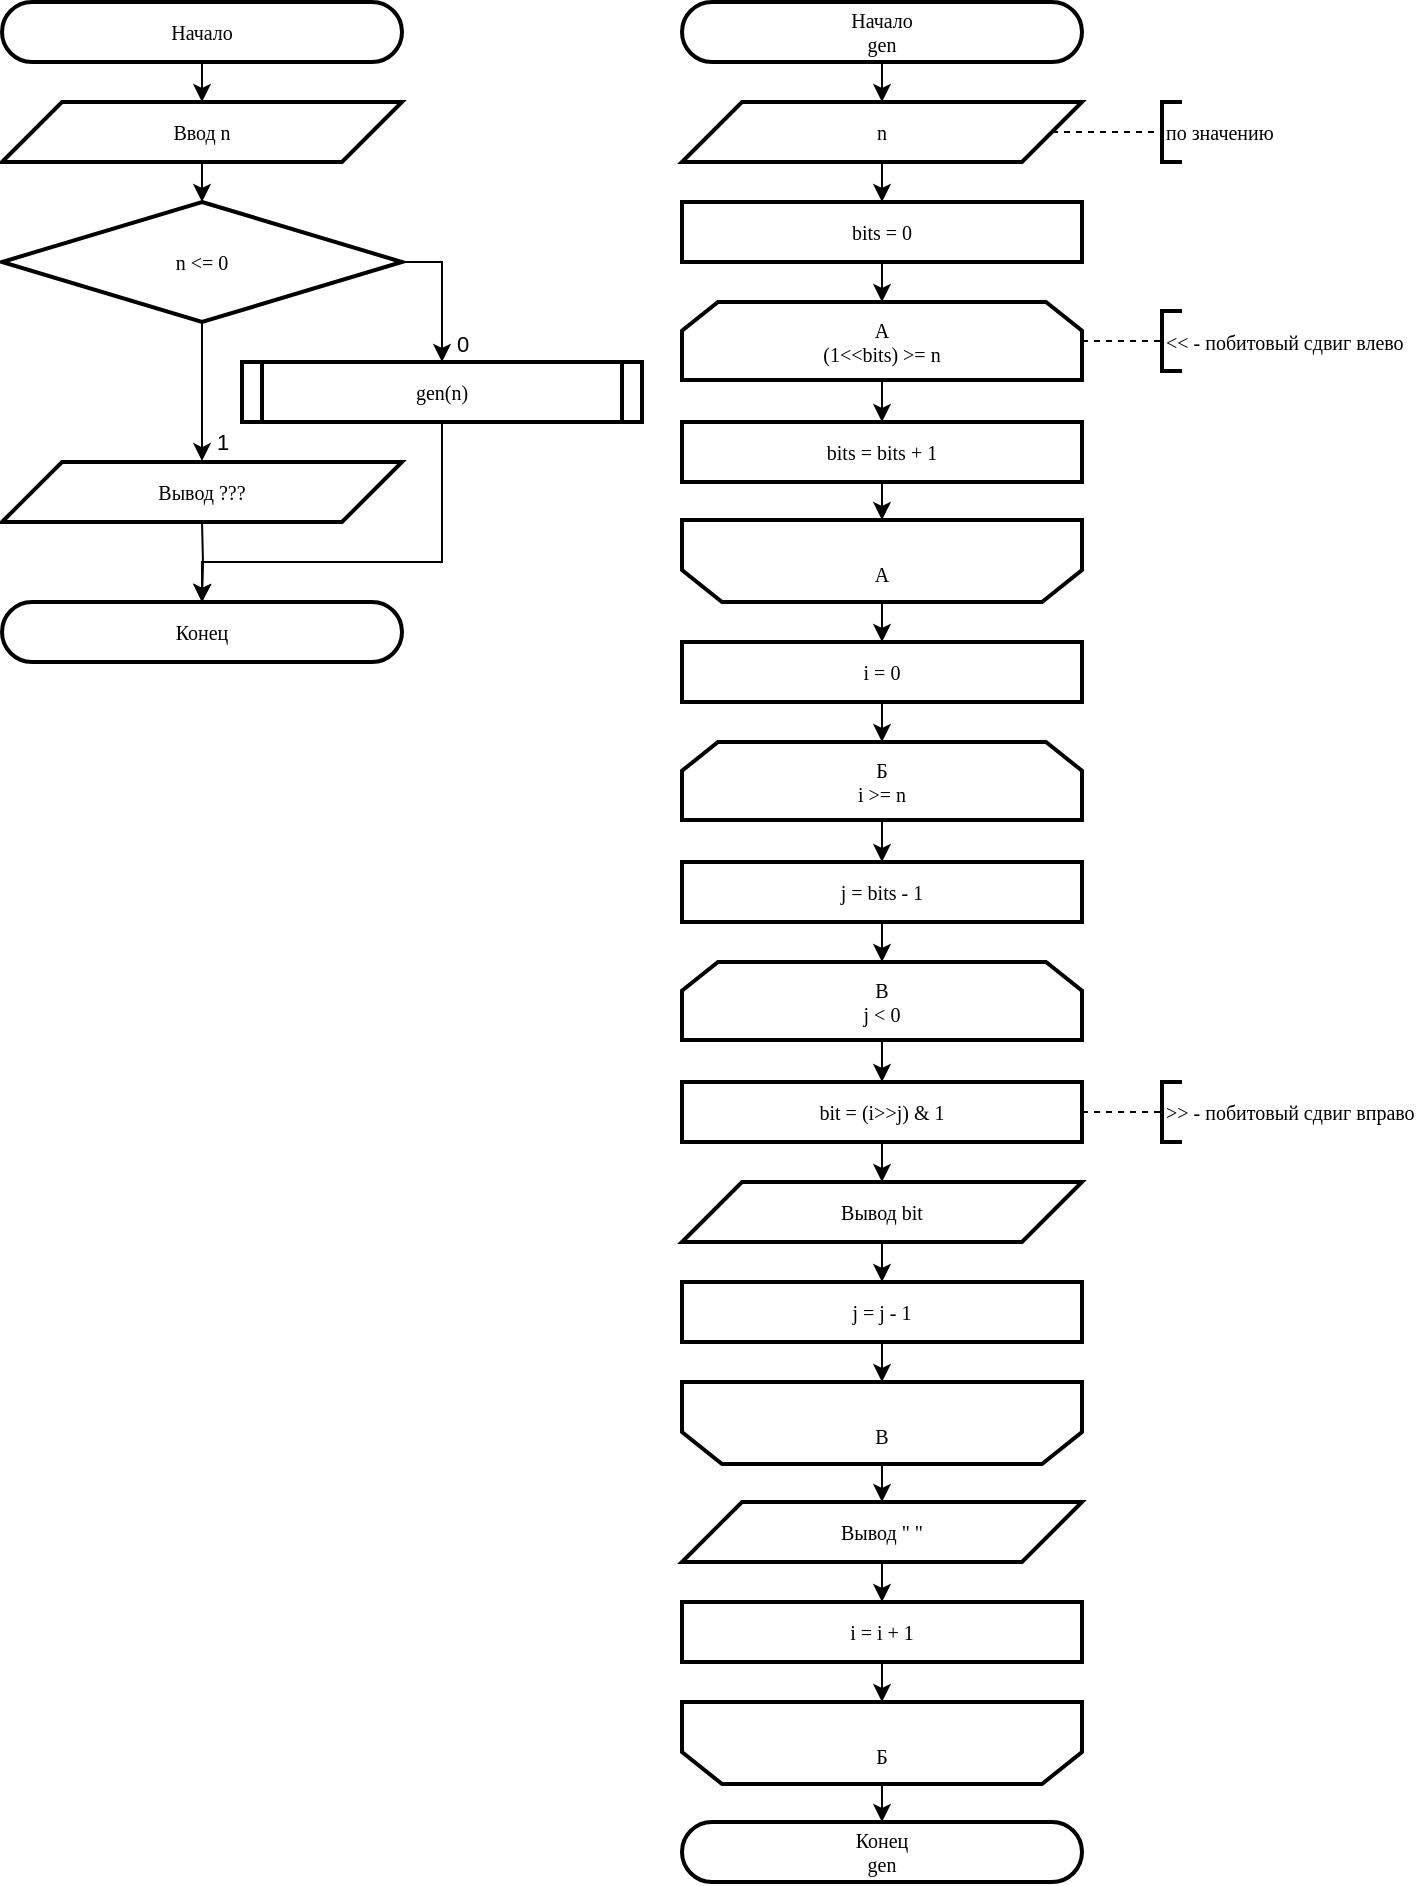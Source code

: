<mxfile version="24.7.17" pages="2">
  <diagram name="1" id="q-QzSfNyK7HRaEQ6Jub7">
    <mxGraphModel dx="1793" dy="1045" grid="1" gridSize="10" guides="1" tooltips="1" connect="1" arrows="1" fold="1" page="1" pageScale="1" pageWidth="827" pageHeight="1169" math="0" shadow="0">
      <root>
        <mxCell id="0" />
        <mxCell id="1" parent="0" />
        <mxCell id="w9lMxD59z_e5wK0FmAAz-13" style="edgeStyle=orthogonalEdgeStyle;rounded=0;orthogonalLoop=1;jettySize=auto;html=1;exitX=0.5;exitY=1;exitDx=0;exitDy=0;entryX=0.5;entryY=0;entryDx=0;entryDy=0;" edge="1" parent="1" source="w9lMxD59z_e5wK0FmAAz-2" target="w9lMxD59z_e5wK0FmAAz-4">
          <mxGeometry relative="1" as="geometry" />
        </mxCell>
        <mxCell id="w9lMxD59z_e5wK0FmAAz-2" value="Начало" style="rounded=1;whiteSpace=wrap;html=1;arcSize=50;container=0;strokeWidth=2;fontFamily=JetBrains Mono;fontSize=10;" vertex="1" parent="1">
          <mxGeometry x="10" y="20" width="200" height="30" as="geometry" />
        </mxCell>
        <mxCell id="w9lMxD59z_e5wK0FmAAz-3" value="Конец" style="rounded=1;whiteSpace=wrap;html=1;arcSize=50;container=0;strokeWidth=2;fontFamily=JetBrains Mono;fontSize=10;" vertex="1" parent="1">
          <mxGeometry x="10" y="320" width="200" height="30" as="geometry" />
        </mxCell>
        <mxCell id="w9lMxD59z_e5wK0FmAAz-14" style="edgeStyle=orthogonalEdgeStyle;rounded=0;orthogonalLoop=1;jettySize=auto;html=1;exitX=0.5;exitY=1;exitDx=0;exitDy=0;entryX=0.5;entryY=0;entryDx=0;entryDy=0;" edge="1" parent="1" source="w9lMxD59z_e5wK0FmAAz-4" target="w9lMxD59z_e5wK0FmAAz-5">
          <mxGeometry relative="1" as="geometry" />
        </mxCell>
        <mxCell id="w9lMxD59z_e5wK0FmAAz-4" value="Ввод n" style="shape=parallelogram;perimeter=parallelogramPerimeter;whiteSpace=wrap;html=1;fixedSize=1;size=30;container=0;strokeWidth=2;fontFamily=JetBrains Mono;fontSize=10;" vertex="1" parent="1">
          <mxGeometry x="10" y="70" width="200" height="30" as="geometry" />
        </mxCell>
        <mxCell id="w9lMxD59z_e5wK0FmAAz-9" style="edgeStyle=orthogonalEdgeStyle;rounded=0;orthogonalLoop=1;jettySize=auto;html=1;exitX=0.5;exitY=1;exitDx=0;exitDy=0;entryX=0.5;entryY=0;entryDx=0;entryDy=0;" edge="1" parent="1" source="w9lMxD59z_e5wK0FmAAz-5">
          <mxGeometry relative="1" as="geometry">
            <mxPoint x="110" y="249.55" as="targetPoint" />
          </mxGeometry>
        </mxCell>
        <mxCell id="w9lMxD59z_e5wK0FmAAz-10" value="1" style="edgeLabel;html=1;align=center;verticalAlign=middle;resizable=0;points=[];" vertex="1" connectable="0" parent="w9lMxD59z_e5wK0FmAAz-9">
          <mxGeometry x="-0.229" relative="1" as="geometry">
            <mxPoint x="10" y="33" as="offset" />
          </mxGeometry>
        </mxCell>
        <mxCell id="w9lMxD59z_e5wK0FmAAz-16" style="edgeStyle=orthogonalEdgeStyle;rounded=0;orthogonalLoop=1;jettySize=auto;html=1;exitX=1;exitY=0.5;exitDx=0;exitDy=0;entryX=0.5;entryY=0;entryDx=0;entryDy=0;" edge="1" parent="1" source="w9lMxD59z_e5wK0FmAAz-5" target="w9lMxD59z_e5wK0FmAAz-15">
          <mxGeometry relative="1" as="geometry" />
        </mxCell>
        <mxCell id="w9lMxD59z_e5wK0FmAAz-18" value="0" style="edgeLabel;html=1;align=center;verticalAlign=middle;resizable=0;points=[];" vertex="1" connectable="0" parent="w9lMxD59z_e5wK0FmAAz-16">
          <mxGeometry x="-0.135" relative="1" as="geometry">
            <mxPoint x="10" y="30" as="offset" />
          </mxGeometry>
        </mxCell>
        <mxCell id="w9lMxD59z_e5wK0FmAAz-5" value="n &amp;lt;= 0" style="rhombus;whiteSpace=wrap;html=1;strokeWidth=2;fontFamily=JetBrains Mono;fontSize=10;" vertex="1" parent="1">
          <mxGeometry x="10" y="120" width="200" height="60" as="geometry" />
        </mxCell>
        <mxCell id="w9lMxD59z_e5wK0FmAAz-8" style="edgeStyle=orthogonalEdgeStyle;rounded=0;orthogonalLoop=1;jettySize=auto;html=1;exitX=0.5;exitY=1;exitDx=0;exitDy=0;entryX=0.5;entryY=0;entryDx=0;entryDy=0;" edge="1" parent="1" target="w9lMxD59z_e5wK0FmAAz-3">
          <mxGeometry relative="1" as="geometry">
            <mxPoint x="110" y="279.55" as="sourcePoint" />
          </mxGeometry>
        </mxCell>
        <mxCell id="w9lMxD59z_e5wK0FmAAz-17" style="edgeStyle=orthogonalEdgeStyle;rounded=0;orthogonalLoop=1;jettySize=auto;html=1;exitX=0.5;exitY=1;exitDx=0;exitDy=0;entryX=0.5;entryY=0;entryDx=0;entryDy=0;" edge="1" parent="1" source="w9lMxD59z_e5wK0FmAAz-15" target="w9lMxD59z_e5wK0FmAAz-3">
          <mxGeometry relative="1" as="geometry">
            <Array as="points">
              <mxPoint x="230" y="300" />
              <mxPoint x="110" y="300" />
            </Array>
          </mxGeometry>
        </mxCell>
        <mxCell id="w9lMxD59z_e5wK0FmAAz-15" value="gen(n)" style="shape=process;whiteSpace=wrap;html=1;backgroundOutline=1;strokeWidth=2;size=0.05;fontFamily=JetBrains Mono;fontSize=10;" vertex="1" parent="1">
          <mxGeometry x="130" y="200" width="200" height="30" as="geometry" />
        </mxCell>
        <mxCell id="w9lMxD59z_e5wK0FmAAz-19" value="Вывод ???" style="shape=parallelogram;perimeter=parallelogramPerimeter;whiteSpace=wrap;html=1;fixedSize=1;size=30;container=0;strokeWidth=2;fontFamily=JetBrains Mono;fontSize=10;" vertex="1" parent="1">
          <mxGeometry x="10" y="250" width="200" height="30" as="geometry" />
        </mxCell>
        <mxCell id="w9lMxD59z_e5wK0FmAAz-24" style="edgeStyle=orthogonalEdgeStyle;rounded=0;orthogonalLoop=1;jettySize=auto;html=1;exitX=0.5;exitY=1;exitDx=0;exitDy=0;entryX=0.5;entryY=0;entryDx=0;entryDy=0;" edge="1" parent="1" source="w9lMxD59z_e5wK0FmAAz-20" target="w9lMxD59z_e5wK0FmAAz-22">
          <mxGeometry relative="1" as="geometry" />
        </mxCell>
        <mxCell id="w9lMxD59z_e5wK0FmAAz-20" value="Начало&lt;div&gt;gen&lt;/div&gt;" style="rounded=1;whiteSpace=wrap;html=1;arcSize=50;container=0;strokeWidth=2;fontFamily=JetBrains Mono;fontSize=10;" vertex="1" parent="1">
          <mxGeometry x="350" y="20" width="200" height="30" as="geometry" />
        </mxCell>
        <mxCell id="w9lMxD59z_e5wK0FmAAz-21" value="Конец&lt;div&gt;gen&lt;/div&gt;" style="rounded=1;whiteSpace=wrap;html=1;arcSize=50;container=0;strokeWidth=2;fontFamily=JetBrains Mono;fontSize=10;" vertex="1" parent="1">
          <mxGeometry x="350" y="930" width="200" height="30" as="geometry" />
        </mxCell>
        <mxCell id="w9lMxD59z_e5wK0FmAAz-27" value="" style="edgeStyle=orthogonalEdgeStyle;rounded=0;orthogonalLoop=1;jettySize=auto;html=1;" edge="1" parent="1" source="w9lMxD59z_e5wK0FmAAz-22" target="w9lMxD59z_e5wK0FmAAz-26">
          <mxGeometry relative="1" as="geometry" />
        </mxCell>
        <mxCell id="w9lMxD59z_e5wK0FmAAz-22" value="n" style="shape=parallelogram;perimeter=parallelogramPerimeter;whiteSpace=wrap;html=1;fixedSize=1;size=30;container=0;strokeWidth=2;fontFamily=JetBrains Mono;fontSize=10;" vertex="1" parent="1">
          <mxGeometry x="350" y="70" width="200" height="30" as="geometry" />
        </mxCell>
        <mxCell id="w9lMxD59z_e5wK0FmAAz-23" value="по значению" style="strokeWidth=2;html=1;shape=mxgraph.flowchart.annotation_1;align=left;pointerEvents=1;fontFamily=JetBrains Mono;fontSize=10;" vertex="1" parent="1">
          <mxGeometry x="590" y="70" width="10" height="30" as="geometry" />
        </mxCell>
        <mxCell id="w9lMxD59z_e5wK0FmAAz-25" style="edgeStyle=orthogonalEdgeStyle;rounded=0;orthogonalLoop=1;jettySize=auto;html=1;exitX=1;exitY=0.5;exitDx=0;exitDy=0;entryX=0;entryY=0.5;entryDx=0;entryDy=0;entryPerimeter=0;dashed=1;endArrow=none;endFill=0;" edge="1" parent="1" source="w9lMxD59z_e5wK0FmAAz-22" target="w9lMxD59z_e5wK0FmAAz-23">
          <mxGeometry relative="1" as="geometry" />
        </mxCell>
        <mxCell id="w9lMxD59z_e5wK0FmAAz-30" value="" style="edgeStyle=orthogonalEdgeStyle;rounded=0;orthogonalLoop=1;jettySize=auto;html=1;" edge="1" parent="1" source="w9lMxD59z_e5wK0FmAAz-26" target="w9lMxD59z_e5wK0FmAAz-29">
          <mxGeometry relative="1" as="geometry" />
        </mxCell>
        <mxCell id="w9lMxD59z_e5wK0FmAAz-26" value="bits = 0" style="rounded=0;whiteSpace=wrap;html=1;strokeWidth=2;fontFamily=JetBrains Mono;fontSize=10;" vertex="1" parent="1">
          <mxGeometry x="350" y="120" width="200" height="30" as="geometry" />
        </mxCell>
        <mxCell id="w9lMxD59z_e5wK0FmAAz-55" style="edgeStyle=orthogonalEdgeStyle;rounded=0;orthogonalLoop=1;jettySize=auto;html=1;exitX=0.5;exitY=0;exitDx=0;exitDy=0;entryX=0.5;entryY=0;entryDx=0;entryDy=0;" edge="1" parent="1" source="w9lMxD59z_e5wK0FmAAz-28" target="w9lMxD59z_e5wK0FmAAz-41">
          <mxGeometry relative="1" as="geometry" />
        </mxCell>
        <mxCell id="w9lMxD59z_e5wK0FmAAz-28" value="&lt;div style=&quot;font-size: 10px;&quot;&gt;&lt;br style=&quot;font-size: 10px;&quot;&gt;&lt;/div&gt;&lt;div style=&quot;font-size: 10px;&quot;&gt;A&lt;/div&gt;" style="shape=loopLimit;whiteSpace=wrap;html=1;size=20;direction=west;strokeWidth=2;fontFamily=JetBrains Mono;fontSize=10;" vertex="1" parent="1">
          <mxGeometry x="350" y="279" width="200" height="41" as="geometry" />
        </mxCell>
        <mxCell id="w9lMxD59z_e5wK0FmAAz-32" style="edgeStyle=orthogonalEdgeStyle;rounded=0;orthogonalLoop=1;jettySize=auto;html=1;exitX=0.5;exitY=1;exitDx=0;exitDy=0;entryX=0.5;entryY=0;entryDx=0;entryDy=0;" edge="1" parent="1" source="w9lMxD59z_e5wK0FmAAz-29" target="w9lMxD59z_e5wK0FmAAz-31">
          <mxGeometry relative="1" as="geometry" />
        </mxCell>
        <mxCell id="w9lMxD59z_e5wK0FmAAz-29" value="&lt;div style=&quot;font-size: 10px;&quot;&gt;A&lt;/div&gt;&lt;div style=&quot;font-size: 10px;&quot;&gt;(1&amp;lt;&amp;lt;bits) &amp;gt;= n&lt;/div&gt;" style="shape=loopLimit;whiteSpace=wrap;html=1;size=18;direction=east;strokeWidth=2;fontFamily=JetBrains Mono;fontSize=10;" vertex="1" parent="1">
          <mxGeometry x="350" y="170" width="200" height="39" as="geometry" />
        </mxCell>
        <mxCell id="w9lMxD59z_e5wK0FmAAz-33" style="edgeStyle=orthogonalEdgeStyle;rounded=0;orthogonalLoop=1;jettySize=auto;html=1;exitX=0.5;exitY=1;exitDx=0;exitDy=0;entryX=0.5;entryY=1;entryDx=0;entryDy=0;" edge="1" parent="1" source="w9lMxD59z_e5wK0FmAAz-31" target="w9lMxD59z_e5wK0FmAAz-28">
          <mxGeometry relative="1" as="geometry" />
        </mxCell>
        <mxCell id="w9lMxD59z_e5wK0FmAAz-31" value="bits = bits + 1" style="rounded=0;whiteSpace=wrap;html=1;strokeWidth=2;fontFamily=JetBrains Mono;fontSize=10;" vertex="1" parent="1">
          <mxGeometry x="350" y="230" width="200" height="30" as="geometry" />
        </mxCell>
        <mxCell id="w9lMxD59z_e5wK0FmAAz-34" value="&amp;lt;&amp;lt; - побитовый сдвиг влево" style="strokeWidth=2;html=1;shape=mxgraph.flowchart.annotation_1;align=left;pointerEvents=1;fontFamily=JetBrains Mono;fontSize=10;" vertex="1" parent="1">
          <mxGeometry x="590" y="174.5" width="10" height="30" as="geometry" />
        </mxCell>
        <mxCell id="w9lMxD59z_e5wK0FmAAz-35" style="edgeStyle=orthogonalEdgeStyle;rounded=0;orthogonalLoop=1;jettySize=auto;html=1;entryX=0;entryY=0.5;entryDx=0;entryDy=0;entryPerimeter=0;dashed=1;endArrow=none;endFill=0;" edge="1" parent="1" source="w9lMxD59z_e5wK0FmAAz-29" target="w9lMxD59z_e5wK0FmAAz-34">
          <mxGeometry relative="1" as="geometry" />
        </mxCell>
        <mxCell id="w9lMxD59z_e5wK0FmAAz-64" value="" style="edgeStyle=orthogonalEdgeStyle;rounded=0;orthogonalLoop=1;jettySize=auto;html=1;" edge="1" parent="1" source="w9lMxD59z_e5wK0FmAAz-36" target="w9lMxD59z_e5wK0FmAAz-63">
          <mxGeometry relative="1" as="geometry" />
        </mxCell>
        <mxCell id="w9lMxD59z_e5wK0FmAAz-36" value="&lt;div style=&quot;font-size: 10px;&quot;&gt;&lt;br style=&quot;font-size: 10px;&quot;&gt;&lt;/div&gt;&lt;div style=&quot;font-size: 10px;&quot;&gt;В&lt;/div&gt;" style="shape=loopLimit;whiteSpace=wrap;html=1;size=20;direction=west;strokeWidth=2;fontFamily=JetBrains Mono;fontSize=10;" vertex="1" parent="1">
          <mxGeometry x="350" y="710" width="200" height="41" as="geometry" />
        </mxCell>
        <mxCell id="w9lMxD59z_e5wK0FmAAz-49" value="" style="edgeStyle=orthogonalEdgeStyle;rounded=0;orthogonalLoop=1;jettySize=auto;html=1;" edge="1" parent="1" source="w9lMxD59z_e5wK0FmAAz-37" target="w9lMxD59z_e5wK0FmAAz-45">
          <mxGeometry relative="1" as="geometry" />
        </mxCell>
        <mxCell id="w9lMxD59z_e5wK0FmAAz-37" value="&lt;div style=&quot;font-size: 10px;&quot;&gt;В&lt;br&gt;j &amp;lt; 0&lt;/div&gt;" style="shape=loopLimit;whiteSpace=wrap;html=1;size=18;direction=east;strokeWidth=2;fontFamily=JetBrains Mono;fontSize=10;" vertex="1" parent="1">
          <mxGeometry x="350" y="500" width="200" height="39" as="geometry" />
        </mxCell>
        <mxCell id="w9lMxD59z_e5wK0FmAAz-51" style="edgeStyle=orthogonalEdgeStyle;rounded=0;orthogonalLoop=1;jettySize=auto;html=1;exitX=0.5;exitY=1;exitDx=0;exitDy=0;entryX=0.5;entryY=0;entryDx=0;entryDy=0;" edge="1" parent="1" source="w9lMxD59z_e5wK0FmAAz-38" target="w9lMxD59z_e5wK0FmAAz-37">
          <mxGeometry relative="1" as="geometry" />
        </mxCell>
        <mxCell id="w9lMxD59z_e5wK0FmAAz-38" value="j = bits - 1" style="rounded=0;whiteSpace=wrap;html=1;strokeWidth=2;fontFamily=JetBrains Mono;fontSize=10;" vertex="1" parent="1">
          <mxGeometry x="350" y="450" width="200" height="30" as="geometry" />
        </mxCell>
        <mxCell id="w9lMxD59z_e5wK0FmAAz-40" value="" style="edgeStyle=orthogonalEdgeStyle;rounded=0;orthogonalLoop=1;jettySize=auto;html=1;" edge="1" parent="1" source="w9lMxD59z_e5wK0FmAAz-39" target="w9lMxD59z_e5wK0FmAAz-36">
          <mxGeometry relative="1" as="geometry" />
        </mxCell>
        <mxCell id="w9lMxD59z_e5wK0FmAAz-39" value="j = j - 1" style="rounded=0;whiteSpace=wrap;html=1;strokeWidth=2;fontFamily=JetBrains Mono;fontSize=10;" vertex="1" parent="1">
          <mxGeometry x="350" y="660" width="200" height="30" as="geometry" />
        </mxCell>
        <mxCell id="w9lMxD59z_e5wK0FmAAz-53" value="" style="edgeStyle=orthogonalEdgeStyle;rounded=0;orthogonalLoop=1;jettySize=auto;html=1;" edge="1" parent="1" source="w9lMxD59z_e5wK0FmAAz-41" target="w9lMxD59z_e5wK0FmAAz-43">
          <mxGeometry relative="1" as="geometry" />
        </mxCell>
        <mxCell id="w9lMxD59z_e5wK0FmAAz-41" value="i = 0" style="rounded=0;whiteSpace=wrap;html=1;strokeWidth=2;fontFamily=JetBrains Mono;fontSize=10;" vertex="1" parent="1">
          <mxGeometry x="350" y="340" width="200" height="30" as="geometry" />
        </mxCell>
        <mxCell id="w9lMxD59z_e5wK0FmAAz-67" value="" style="edgeStyle=orthogonalEdgeStyle;rounded=0;orthogonalLoop=1;jettySize=auto;html=1;" edge="1" parent="1" source="w9lMxD59z_e5wK0FmAAz-42" target="w9lMxD59z_e5wK0FmAAz-21">
          <mxGeometry relative="1" as="geometry" />
        </mxCell>
        <mxCell id="w9lMxD59z_e5wK0FmAAz-42" value="&lt;div style=&quot;font-size: 10px;&quot;&gt;&lt;br style=&quot;font-size: 10px;&quot;&gt;&lt;/div&gt;&lt;div style=&quot;font-size: 10px;&quot;&gt;Б&lt;/div&gt;" style="shape=loopLimit;whiteSpace=wrap;html=1;size=20;direction=west;strokeWidth=2;fontFamily=JetBrains Mono;fontSize=10;" vertex="1" parent="1">
          <mxGeometry x="350" y="870" width="200" height="41" as="geometry" />
        </mxCell>
        <mxCell id="w9lMxD59z_e5wK0FmAAz-52" value="" style="edgeStyle=orthogonalEdgeStyle;rounded=0;orthogonalLoop=1;jettySize=auto;html=1;" edge="1" parent="1" source="w9lMxD59z_e5wK0FmAAz-43" target="w9lMxD59z_e5wK0FmAAz-38">
          <mxGeometry relative="1" as="geometry" />
        </mxCell>
        <mxCell id="w9lMxD59z_e5wK0FmAAz-43" value="&lt;div style=&quot;font-size: 10px;&quot;&gt;&lt;span style=&quot;background-color: initial;&quot;&gt;Б&lt;/span&gt;&lt;/div&gt;&lt;div style=&quot;font-size: 10px;&quot;&gt;&lt;span style=&quot;background-color: initial;&quot;&gt;i &amp;gt;= n&lt;/span&gt;&lt;/div&gt;" style="shape=loopLimit;whiteSpace=wrap;html=1;size=18;direction=east;strokeWidth=2;fontFamily=JetBrains Mono;fontSize=10;" vertex="1" parent="1">
          <mxGeometry x="350" y="390" width="200" height="39" as="geometry" />
        </mxCell>
        <mxCell id="w9lMxD59z_e5wK0FmAAz-47" value="" style="edgeStyle=orthogonalEdgeStyle;rounded=0;orthogonalLoop=1;jettySize=auto;html=1;dashed=1;endArrow=none;endFill=0;" edge="1" parent="1" source="w9lMxD59z_e5wK0FmAAz-45" target="w9lMxD59z_e5wK0FmAAz-46">
          <mxGeometry relative="1" as="geometry" />
        </mxCell>
        <mxCell id="w9lMxD59z_e5wK0FmAAz-60" value="" style="edgeStyle=orthogonalEdgeStyle;rounded=0;orthogonalLoop=1;jettySize=auto;html=1;" edge="1" parent="1" source="w9lMxD59z_e5wK0FmAAz-45" target="w9lMxD59z_e5wK0FmAAz-59">
          <mxGeometry relative="1" as="geometry" />
        </mxCell>
        <mxCell id="w9lMxD59z_e5wK0FmAAz-45" value="bit = (i&amp;gt;&amp;gt;j) &amp;amp; 1" style="rounded=0;whiteSpace=wrap;html=1;strokeWidth=2;fontFamily=JetBrains Mono;fontSize=10;" vertex="1" parent="1">
          <mxGeometry x="350" y="560" width="200" height="30" as="geometry" />
        </mxCell>
        <mxCell id="w9lMxD59z_e5wK0FmAAz-46" value="&amp;gt;&amp;gt; - побитовый сдвиг вправо" style="strokeWidth=2;html=1;shape=mxgraph.flowchart.annotation_1;align=left;pointerEvents=1;fontFamily=JetBrains Mono;fontSize=10;" vertex="1" parent="1">
          <mxGeometry x="590" y="560" width="10" height="30" as="geometry" />
        </mxCell>
        <mxCell id="w9lMxD59z_e5wK0FmAAz-61" value="" style="edgeStyle=orthogonalEdgeStyle;rounded=0;orthogonalLoop=1;jettySize=auto;html=1;" edge="1" parent="1" source="w9lMxD59z_e5wK0FmAAz-59" target="w9lMxD59z_e5wK0FmAAz-39">
          <mxGeometry relative="1" as="geometry" />
        </mxCell>
        <mxCell id="w9lMxD59z_e5wK0FmAAz-59" value="Вывод bit" style="shape=parallelogram;perimeter=parallelogramPerimeter;whiteSpace=wrap;html=1;fixedSize=1;size=30;container=0;strokeWidth=2;fontFamily=JetBrains Mono;fontSize=10;" vertex="1" parent="1">
          <mxGeometry x="350" y="610" width="200" height="30" as="geometry" />
        </mxCell>
        <mxCell id="w9lMxD59z_e5wK0FmAAz-66" value="" style="edgeStyle=orthogonalEdgeStyle;rounded=0;orthogonalLoop=1;jettySize=auto;html=1;" edge="1" parent="1" source="w9lMxD59z_e5wK0FmAAz-62" target="w9lMxD59z_e5wK0FmAAz-42">
          <mxGeometry relative="1" as="geometry" />
        </mxCell>
        <mxCell id="w9lMxD59z_e5wK0FmAAz-62" value="i = i + 1" style="rounded=0;whiteSpace=wrap;html=1;strokeWidth=2;fontFamily=JetBrains Mono;fontSize=10;" vertex="1" parent="1">
          <mxGeometry x="350" y="820" width="200" height="30" as="geometry" />
        </mxCell>
        <mxCell id="w9lMxD59z_e5wK0FmAAz-65" value="" style="edgeStyle=orthogonalEdgeStyle;rounded=0;orthogonalLoop=1;jettySize=auto;html=1;" edge="1" parent="1" source="w9lMxD59z_e5wK0FmAAz-63" target="w9lMxD59z_e5wK0FmAAz-62">
          <mxGeometry relative="1" as="geometry" />
        </mxCell>
        <mxCell id="w9lMxD59z_e5wK0FmAAz-63" value="Вывод &quot; &quot;" style="shape=parallelogram;perimeter=parallelogramPerimeter;whiteSpace=wrap;html=1;fixedSize=1;size=30;container=0;strokeWidth=2;fontFamily=JetBrains Mono;fontSize=10;" vertex="1" parent="1">
          <mxGeometry x="350" y="770" width="200" height="30" as="geometry" />
        </mxCell>
      </root>
    </mxGraphModel>
  </diagram>
  <diagram id="gA7uIsReUiqA47xMOy8_" name="2">
    <mxGraphModel dx="1687" dy="984" grid="1" gridSize="10" guides="1" tooltips="1" connect="1" arrows="1" fold="1" page="1" pageScale="1" pageWidth="827" pageHeight="1169" math="0" shadow="0">
      <root>
        <mxCell id="0" />
        <mxCell id="1" parent="0" />
        <mxCell id="AdWdgORqjx7K98884aYT-2" value="" style="edgeStyle=orthogonalEdgeStyle;rounded=0;orthogonalLoop=1;jettySize=auto;html=1;fontFamily=JetBrains Mono;" edge="1" parent="1" source="Q8e_VFXuct5rdpdRZlVz-2" target="AdWdgORqjx7K98884aYT-1">
          <mxGeometry relative="1" as="geometry" />
        </mxCell>
        <mxCell id="Q8e_VFXuct5rdpdRZlVz-2" value="Начало" style="rounded=1;whiteSpace=wrap;html=1;arcSize=50;container=0;strokeWidth=2;fontFamily=JetBrains Mono;fontSize=10;" parent="1" vertex="1">
          <mxGeometry x="20" y="20" width="200" height="30" as="geometry" />
        </mxCell>
        <mxCell id="Q8e_VFXuct5rdpdRZlVz-3" value="Конец" style="rounded=1;whiteSpace=wrap;html=1;arcSize=50;container=0;strokeWidth=2;fontFamily=JetBrains Mono;fontSize=10;" parent="1" vertex="1">
          <mxGeometry x="20" y="610" width="200" height="30" as="geometry" />
        </mxCell>
        <mxCell id="AdWdgORqjx7K98884aYT-4" value="" style="edgeStyle=orthogonalEdgeStyle;rounded=0;orthogonalLoop=1;jettySize=auto;html=1;dashed=1;endArrow=none;endFill=0;fontFamily=JetBrains Mono;" edge="1" parent="1" source="AdWdgORqjx7K98884aYT-1" target="AdWdgORqjx7K98884aYT-3">
          <mxGeometry relative="1" as="geometry" />
        </mxCell>
        <mxCell id="AdWdgORqjx7K98884aYT-8" style="edgeStyle=orthogonalEdgeStyle;rounded=0;orthogonalLoop=1;jettySize=auto;html=1;entryX=0.5;entryY=0;entryDx=0;entryDy=0;fontFamily=JetBrains Mono;" edge="1" parent="1" source="AdWdgORqjx7K98884aYT-1" target="AdWdgORqjx7K98884aYT-7">
          <mxGeometry relative="1" as="geometry" />
        </mxCell>
        <mxCell id="AdWdgORqjx7K98884aYT-1" value="Ввод n" style="shape=parallelogram;perimeter=parallelogramPerimeter;whiteSpace=wrap;html=1;fixedSize=1;size=30;container=0;strokeWidth=2;fontFamily=JetBrains Mono;fontSize=10;" vertex="1" parent="1">
          <mxGeometry x="20" y="70" width="200" height="30" as="geometry" />
        </mxCell>
        <mxCell id="AdWdgORqjx7K98884aYT-3" value="n - кол-во событий" style="strokeWidth=2;html=1;shape=mxgraph.flowchart.annotation_1;align=left;pointerEvents=1;fontFamily=JetBrains Mono;fontSize=10;" vertex="1" parent="1">
          <mxGeometry x="260" y="70" width="10" height="30" as="geometry" />
        </mxCell>
        <mxCell id="AdWdgORqjx7K98884aYT-20" style="edgeStyle=orthogonalEdgeStyle;rounded=0;orthogonalLoop=1;jettySize=auto;html=1;exitX=0.5;exitY=0;exitDx=0;exitDy=0;entryX=0.5;entryY=0;entryDx=0;entryDy=0;fontFamily=JetBrains Mono;" edge="1" parent="1" source="AdWdgORqjx7K98884aYT-5">
          <mxGeometry relative="1" as="geometry">
            <mxPoint x="120" y="460" as="targetPoint" />
          </mxGeometry>
        </mxCell>
        <mxCell id="AdWdgORqjx7K98884aYT-5" value="&lt;div style=&quot;font-size: 10px;&quot;&gt;&lt;br style=&quot;font-size: 10px;&quot;&gt;&lt;/div&gt;&lt;div style=&quot;font-size: 10px;&quot;&gt;Ввод вероятностей&lt;/div&gt;" style="shape=loopLimit;whiteSpace=wrap;html=1;size=20;direction=west;strokeWidth=2;fontFamily=JetBrains Mono;fontSize=10;" vertex="1" parent="1">
          <mxGeometry x="20" y="400" width="200" height="41" as="geometry" />
        </mxCell>
        <mxCell id="AdWdgORqjx7K98884aYT-11" style="edgeStyle=orthogonalEdgeStyle;rounded=0;orthogonalLoop=1;jettySize=auto;html=1;entryX=0.5;entryY=0;entryDx=0;entryDy=0;fontFamily=JetBrains Mono;" edge="1" parent="1" source="AdWdgORqjx7K98884aYT-6" target="AdWdgORqjx7K98884aYT-10">
          <mxGeometry relative="1" as="geometry" />
        </mxCell>
        <mxCell id="AdWdgORqjx7K98884aYT-6" value="&lt;div style=&quot;font-size: 10px;&quot;&gt;Ввод вероятностей&lt;/div&gt;&lt;div style=&quot;font-size: 10px;&quot;&gt;i &amp;gt;= n&lt;/div&gt;" style="shape=loopLimit;whiteSpace=wrap;html=1;size=18;direction=east;strokeWidth=2;fontFamily=JetBrains Mono;fontSize=10;" vertex="1" parent="1">
          <mxGeometry x="20" y="170" width="200" height="39" as="geometry" />
        </mxCell>
        <mxCell id="AdWdgORqjx7K98884aYT-9" style="edgeStyle=orthogonalEdgeStyle;rounded=0;orthogonalLoop=1;jettySize=auto;html=1;exitX=0.5;exitY=1;exitDx=0;exitDy=0;entryX=0.5;entryY=0;entryDx=0;entryDy=0;fontFamily=JetBrains Mono;" edge="1" parent="1" source="AdWdgORqjx7K98884aYT-7" target="AdWdgORqjx7K98884aYT-6">
          <mxGeometry relative="1" as="geometry" />
        </mxCell>
        <mxCell id="AdWdgORqjx7K98884aYT-7" value="i = 0" style="rounded=0;whiteSpace=wrap;html=1;strokeWidth=2;fontFamily=JetBrains Mono;fontSize=10;" vertex="1" parent="1">
          <mxGeometry x="20" y="120" width="200" height="30" as="geometry" />
        </mxCell>
        <mxCell id="AdWdgORqjx7K98884aYT-36" style="edgeStyle=orthogonalEdgeStyle;rounded=0;orthogonalLoop=1;jettySize=auto;html=1;exitX=0.5;exitY=1;exitDx=0;exitDy=0;entryX=0.5;entryY=0;entryDx=0;entryDy=0;fontFamily=JetBrains Mono;" edge="1" parent="1" source="AdWdgORqjx7K98884aYT-10" target="AdWdgORqjx7K98884aYT-35">
          <mxGeometry relative="1" as="geometry" />
        </mxCell>
        <mxCell id="AdWdgORqjx7K98884aYT-10" value="Ввод node -&amp;gt; prob" style="shape=parallelogram;perimeter=parallelogramPerimeter;whiteSpace=wrap;html=1;fixedSize=1;size=30;container=0;strokeWidth=2;fontFamily=JetBrains Mono;fontSize=10;" vertex="1" parent="1">
          <mxGeometry x="20" y="230" width="200" height="30" as="geometry" />
        </mxCell>
        <mxCell id="AdWdgORqjx7K98884aYT-12" value="-&amp;gt; - ссылка на поле&lt;div&gt;структуры node&lt;div&gt;prob - вероятность&lt;/div&gt;&lt;/div&gt;" style="strokeWidth=2;html=1;shape=mxgraph.flowchart.annotation_1;align=left;pointerEvents=1;fontFamily=JetBrains Mono;fontSize=10;" vertex="1" parent="1">
          <mxGeometry x="260" y="225" width="10" height="40" as="geometry" />
        </mxCell>
        <mxCell id="AdWdgORqjx7K98884aYT-13" style="edgeStyle=orthogonalEdgeStyle;rounded=0;orthogonalLoop=1;jettySize=auto;html=1;exitX=1;exitY=0.5;exitDx=0;exitDy=0;entryX=0;entryY=0.5;entryDx=0;entryDy=0;entryPerimeter=0;dashed=1;endArrow=none;endFill=0;fontFamily=JetBrains Mono;" edge="1" parent="1" source="AdWdgORqjx7K98884aYT-10" target="AdWdgORqjx7K98884aYT-12">
          <mxGeometry relative="1" as="geometry" />
        </mxCell>
        <mxCell id="AdWdgORqjx7K98884aYT-16" style="edgeStyle=orthogonalEdgeStyle;rounded=0;orthogonalLoop=1;jettySize=auto;html=1;exitX=0.5;exitY=1;exitDx=0;exitDy=0;entryX=0.5;entryY=1;entryDx=0;entryDy=0;fontFamily=JetBrains Mono;" edge="1" parent="1" source="AdWdgORqjx7K98884aYT-14" target="AdWdgORqjx7K98884aYT-5">
          <mxGeometry relative="1" as="geometry" />
        </mxCell>
        <mxCell id="AdWdgORqjx7K98884aYT-14" value="i = i + 1" style="rounded=0;whiteSpace=wrap;html=1;strokeWidth=2;fontFamily=JetBrains Mono;fontSize=10;" vertex="1" parent="1">
          <mxGeometry x="20" y="350" width="200" height="30" as="geometry" />
        </mxCell>
        <mxCell id="AdWdgORqjx7K98884aYT-17" value="i - счетчик" style="strokeWidth=2;html=1;shape=mxgraph.flowchart.annotation_1;align=left;pointerEvents=1;fontFamily=JetBrains Mono;fontSize=10;" vertex="1" parent="1">
          <mxGeometry x="260" y="120" width="10" height="30" as="geometry" />
        </mxCell>
        <mxCell id="AdWdgORqjx7K98884aYT-18" style="edgeStyle=orthogonalEdgeStyle;rounded=0;orthogonalLoop=1;jettySize=auto;html=1;exitX=1;exitY=0.5;exitDx=0;exitDy=0;entryX=0;entryY=0.5;entryDx=0;entryDy=0;entryPerimeter=0;dashed=1;endArrow=none;endFill=0;fontFamily=JetBrains Mono;" edge="1" parent="1" source="AdWdgORqjx7K98884aYT-7" target="AdWdgORqjx7K98884aYT-17">
          <mxGeometry relative="1" as="geometry" />
        </mxCell>
        <mxCell id="AdWdgORqjx7K98884aYT-27" style="edgeStyle=orthogonalEdgeStyle;rounded=0;orthogonalLoop=1;jettySize=auto;html=1;exitX=0.5;exitY=1;exitDx=0;exitDy=0;entryX=0.5;entryY=0;entryDx=0;entryDy=0;fontFamily=JetBrains Mono;" edge="1" parent="1" source="AdWdgORqjx7K98884aYT-22">
          <mxGeometry relative="1" as="geometry">
            <mxPoint x="120" y="510.0" as="targetPoint" />
          </mxGeometry>
        </mxCell>
        <mxCell id="AdWdgORqjx7K98884aYT-22" value="root = buildTree(nodes, n)" style="shape=process;whiteSpace=wrap;html=1;backgroundOutline=1;strokeWidth=2;size=0.05;fontFamily=JetBrains Mono;fontSize=10;" vertex="1" parent="1">
          <mxGeometry x="20" y="460" width="200" height="30" as="geometry" />
        </mxCell>
        <mxCell id="AdWdgORqjx7K98884aYT-24" value="root - дерево" style="strokeWidth=2;html=1;shape=mxgraph.flowchart.annotation_1;align=left;pointerEvents=1;fontFamily=JetBrains Mono;fontSize=10;" vertex="1" parent="1">
          <mxGeometry x="260" y="460" width="10" height="30" as="geometry" />
        </mxCell>
        <mxCell id="AdWdgORqjx7K98884aYT-25" style="edgeStyle=orthogonalEdgeStyle;rounded=0;orthogonalLoop=1;jettySize=auto;html=1;exitX=1;exitY=0.5;exitDx=0;exitDy=0;entryX=0;entryY=0.5;entryDx=0;entryDy=0;entryPerimeter=0;dashed=1;endArrow=none;endFill=0;fontFamily=JetBrains Mono;" edge="1" parent="1" source="AdWdgORqjx7K98884aYT-22" target="AdWdgORqjx7K98884aYT-24">
          <mxGeometry relative="1" as="geometry" />
        </mxCell>
        <mxCell id="AdWdgORqjx7K98884aYT-32" style="edgeStyle=orthogonalEdgeStyle;rounded=0;orthogonalLoop=1;jettySize=auto;html=1;exitX=0.5;exitY=1;exitDx=0;exitDy=0;entryX=0.5;entryY=0;entryDx=0;entryDy=0;fontFamily=JetBrains Mono;" edge="1" parent="1" source="AdWdgORqjx7K98884aYT-28" target="Q8e_VFXuct5rdpdRZlVz-3">
          <mxGeometry relative="1" as="geometry" />
        </mxCell>
        <mxCell id="AdWdgORqjx7K98884aYT-28" value="printCodes(root, arr, top)" style="shape=process;whiteSpace=wrap;html=1;backgroundOutline=1;strokeWidth=2;size=0.05;fontFamily=JetBrains Mono;fontSize=10;" vertex="1" parent="1">
          <mxGeometry x="20" y="560" width="200" height="30" as="geometry" />
        </mxCell>
        <mxCell id="AdWdgORqjx7K98884aYT-29" value="arr - пустой массив" style="strokeWidth=2;html=1;shape=mxgraph.flowchart.annotation_1;align=left;pointerEvents=1;fontFamily=JetBrains Mono;fontSize=10;" vertex="1" parent="1">
          <mxGeometry x="260" y="560" width="10" height="30" as="geometry" />
        </mxCell>
        <mxCell id="AdWdgORqjx7K98884aYT-30" style="edgeStyle=orthogonalEdgeStyle;rounded=0;orthogonalLoop=1;jettySize=auto;html=1;exitX=1;exitY=0.5;exitDx=0;exitDy=0;entryX=0;entryY=0.5;entryDx=0;entryDy=0;entryPerimeter=0;dashed=1;endArrow=none;endFill=0;fontFamily=JetBrains Mono;" edge="1" parent="1" source="AdWdgORqjx7K98884aYT-28" target="AdWdgORqjx7K98884aYT-29">
          <mxGeometry relative="1" as="geometry" />
        </mxCell>
        <mxCell id="AdWdgORqjx7K98884aYT-42" style="edgeStyle=orthogonalEdgeStyle;rounded=0;orthogonalLoop=1;jettySize=auto;html=1;exitX=0.5;exitY=1;exitDx=0;exitDy=0;entryX=0.5;entryY=0;entryDx=0;entryDy=0;fontFamily=JetBrains Mono;" edge="1" parent="1" source="AdWdgORqjx7K98884aYT-33" target="AdWdgORqjx7K98884aYT-40">
          <mxGeometry relative="1" as="geometry" />
        </mxCell>
        <mxCell id="AdWdgORqjx7K98884aYT-33" value="Начало&lt;div&gt;buildTree&lt;/div&gt;" style="rounded=1;whiteSpace=wrap;html=1;arcSize=50;container=0;strokeWidth=2;fontFamily=JetBrains Mono;fontSize=10;" vertex="1" parent="1">
          <mxGeometry x="390" y="20" width="200" height="30" as="geometry" />
        </mxCell>
        <mxCell id="AdWdgORqjx7K98884aYT-34" value="Конец&lt;div&gt;buildTree&lt;/div&gt;" style="rounded=1;whiteSpace=wrap;html=1;arcSize=50;container=0;strokeWidth=2;fontFamily=JetBrains Mono;fontSize=10;" vertex="1" parent="1">
          <mxGeometry x="610" y="821" width="200" height="30" as="geometry" />
        </mxCell>
        <mxCell id="AdWdgORqjx7K98884aYT-37" style="edgeStyle=orthogonalEdgeStyle;rounded=0;orthogonalLoop=1;jettySize=auto;html=1;exitX=0.5;exitY=1;exitDx=0;exitDy=0;entryX=0.5;entryY=0;entryDx=0;entryDy=0;fontFamily=JetBrains Mono;" edge="1" parent="1" source="AdWdgORqjx7K98884aYT-35" target="AdWdgORqjx7K98884aYT-14">
          <mxGeometry relative="1" as="geometry" />
        </mxCell>
        <mxCell id="AdWdgORqjx7K98884aYT-35" value="node -&amp;gt; left = NULL&lt;div&gt;node -&amp;gt; right = NULL&lt;/div&gt;&lt;div&gt;nodes[i] = node&lt;/div&gt;" style="rounded=0;whiteSpace=wrap;html=1;strokeWidth=2;fontFamily=JetBrains Mono;fontSize=10;" vertex="1" parent="1">
          <mxGeometry x="20" y="280" width="200" height="50" as="geometry" />
        </mxCell>
        <mxCell id="AdWdgORqjx7K98884aYT-38" value="left - левый узел&lt;br&gt;right - правый узел&lt;br&gt;NULL - нуль&lt;br&gt;nodes - массив узлов" style="strokeWidth=2;html=1;shape=mxgraph.flowchart.annotation_1;align=left;pointerEvents=1;fontFamily=JetBrains Mono;fontSize=10;" vertex="1" parent="1">
          <mxGeometry x="260" y="280" width="10" height="50" as="geometry" />
        </mxCell>
        <mxCell id="AdWdgORqjx7K98884aYT-39" style="edgeStyle=orthogonalEdgeStyle;rounded=0;orthogonalLoop=1;jettySize=auto;html=1;exitX=1;exitY=0.5;exitDx=0;exitDy=0;entryX=0;entryY=0.5;entryDx=0;entryDy=0;entryPerimeter=0;dashed=1;endArrow=none;endFill=0;fontFamily=JetBrains Mono;" edge="1" parent="1" source="AdWdgORqjx7K98884aYT-35" target="AdWdgORqjx7K98884aYT-38">
          <mxGeometry relative="1" as="geometry" />
        </mxCell>
        <mxCell id="AdWdgORqjx7K98884aYT-46" style="edgeStyle=orthogonalEdgeStyle;rounded=0;orthogonalLoop=1;jettySize=auto;html=1;exitX=0.5;exitY=1;exitDx=0;exitDy=0;entryX=0.5;entryY=0;entryDx=0;entryDy=0;fontFamily=JetBrains Mono;" edge="1" parent="1" source="AdWdgORqjx7K98884aYT-40" target="AdWdgORqjx7K98884aYT-45">
          <mxGeometry relative="1" as="geometry" />
        </mxCell>
        <mxCell id="AdWdgORqjx7K98884aYT-40" value="nodes, n" style="shape=parallelogram;perimeter=parallelogramPerimeter;whiteSpace=wrap;html=1;fixedSize=1;size=30;container=0;strokeWidth=2;fontFamily=JetBrains Mono;fontSize=10;" vertex="1" parent="1">
          <mxGeometry x="390" y="70" width="200" height="30" as="geometry" />
        </mxCell>
        <mxCell id="AdWdgORqjx7K98884aYT-41" value="nodes - по ссылке&lt;br&gt;n - по знач." style="strokeWidth=2;html=1;shape=mxgraph.flowchart.annotation_1;align=left;pointerEvents=1;fontFamily=JetBrains Mono;fontSize=10;" vertex="1" parent="1">
          <mxGeometry x="630" y="70" width="10" height="30" as="geometry" />
        </mxCell>
        <mxCell id="AdWdgORqjx7K98884aYT-43" style="edgeStyle=orthogonalEdgeStyle;rounded=0;orthogonalLoop=1;jettySize=auto;html=1;exitX=1;exitY=0.5;exitDx=0;exitDy=0;entryX=0;entryY=0.5;entryDx=0;entryDy=0;entryPerimeter=0;dashed=1;endArrow=none;endFill=0;fontFamily=JetBrains Mono;" edge="1" parent="1" source="AdWdgORqjx7K98884aYT-40" target="AdWdgORqjx7K98884aYT-41">
          <mxGeometry relative="1" as="geometry" />
        </mxCell>
        <mxCell id="AdWdgORqjx7K98884aYT-107" style="edgeStyle=orthogonalEdgeStyle;rounded=0;orthogonalLoop=1;jettySize=auto;html=1;exitX=0.5;exitY=0;exitDx=0;exitDy=0;entryX=0.5;entryY=0;entryDx=0;entryDy=0;fontFamily=JetBrains Mono;" edge="1" parent="1" source="AdWdgORqjx7K98884aYT-44" target="AdWdgORqjx7K98884aYT-106">
          <mxGeometry relative="1" as="geometry" />
        </mxCell>
        <mxCell id="AdWdgORqjx7K98884aYT-44" value="&lt;div style=&quot;font-size: 10px;&quot;&gt;&lt;br style=&quot;font-size: 10px;&quot;&gt;&lt;/div&gt;&lt;div style=&quot;font-size: 10px;&quot;&gt;Создание&lt;/div&gt;" style="shape=loopLimit;whiteSpace=wrap;html=1;size=20;direction=west;strokeWidth=2;fontFamily=JetBrains Mono;fontSize=10;" vertex="1" parent="1">
          <mxGeometry x="610" y="710" width="200" height="41" as="geometry" />
        </mxCell>
        <mxCell id="AdWdgORqjx7K98884aYT-49" style="edgeStyle=orthogonalEdgeStyle;rounded=0;orthogonalLoop=1;jettySize=auto;html=1;exitX=0.5;exitY=1;exitDx=0;exitDy=0;entryX=0.5;entryY=0;entryDx=0;entryDy=0;fontFamily=JetBrains Mono;" edge="1" parent="1" source="AdWdgORqjx7K98884aYT-45" target="AdWdgORqjx7K98884aYT-48">
          <mxGeometry relative="1" as="geometry" />
        </mxCell>
        <mxCell id="AdWdgORqjx7K98884aYT-45" value="&lt;div style=&quot;font-size: 10px;&quot;&gt;Создание&lt;/div&gt;&lt;div style=&quot;font-size: 10px;&quot;&gt;n &amp;lt;= 1&lt;/div&gt;" style="shape=loopLimit;whiteSpace=wrap;html=1;size=18;direction=east;strokeWidth=2;fontFamily=JetBrains Mono;fontSize=10;" vertex="1" parent="1">
          <mxGeometry x="390" y="120" width="200" height="39" as="geometry" />
        </mxCell>
        <mxCell id="AdWdgORqjx7K98884aYT-52" style="edgeStyle=orthogonalEdgeStyle;rounded=0;orthogonalLoop=1;jettySize=auto;html=1;exitX=0.5;exitY=1;exitDx=0;exitDy=0;entryX=0.5;entryY=0;entryDx=0;entryDy=0;fontFamily=JetBrains Mono;" edge="1" parent="1" source="AdWdgORqjx7K98884aYT-48" target="AdWdgORqjx7K98884aYT-51">
          <mxGeometry relative="1" as="geometry" />
        </mxCell>
        <mxCell id="AdWdgORqjx7K98884aYT-48" value="i = 0" style="rounded=0;whiteSpace=wrap;html=1;strokeWidth=2;fontFamily=JetBrains Mono;fontSize=10;" vertex="1" parent="1">
          <mxGeometry x="390" y="179" width="200" height="30" as="geometry" />
        </mxCell>
        <mxCell id="AdWdgORqjx7K98884aYT-82" style="edgeStyle=orthogonalEdgeStyle;rounded=0;orthogonalLoop=1;jettySize=auto;html=1;exitX=0.5;exitY=0;exitDx=0;exitDy=0;entryX=0.5;entryY=0;entryDx=0;entryDy=0;fontFamily=JetBrains Mono;" edge="1" parent="1" source="AdWdgORqjx7K98884aYT-50" target="AdWdgORqjx7K98884aYT-81">
          <mxGeometry relative="1" as="geometry" />
        </mxCell>
        <mxCell id="AdWdgORqjx7K98884aYT-50" value="&lt;div style=&quot;font-size: 10px;&quot;&gt;&lt;br style=&quot;font-size: 10px;&quot;&gt;&lt;/div&gt;&lt;div style=&quot;font-size: 10px;&quot;&gt;Сортировка&lt;/div&gt;" style="shape=loopLimit;whiteSpace=wrap;html=1;size=20;direction=west;strokeWidth=2;fontFamily=JetBrains Mono;fontSize=10;" vertex="1" parent="1">
          <mxGeometry x="390" y="810" width="200" height="41" as="geometry" />
        </mxCell>
        <mxCell id="AdWdgORqjx7K98884aYT-54" style="edgeStyle=orthogonalEdgeStyle;rounded=0;orthogonalLoop=1;jettySize=auto;html=1;exitX=0.5;exitY=1;exitDx=0;exitDy=0;entryX=0.5;entryY=0;entryDx=0;entryDy=0;fontFamily=JetBrains Mono;" edge="1" parent="1" source="AdWdgORqjx7K98884aYT-51" target="AdWdgORqjx7K98884aYT-53">
          <mxGeometry relative="1" as="geometry" />
        </mxCell>
        <mxCell id="AdWdgORqjx7K98884aYT-51" value="&lt;div style=&quot;font-size: 10px;&quot;&gt;Сортировка&lt;br&gt;&lt;/div&gt;&lt;div style=&quot;font-size: 10px;&quot;&gt;i &amp;gt;= n - 1&lt;/div&gt;" style="shape=loopLimit;whiteSpace=wrap;html=1;size=18;direction=east;strokeWidth=2;fontFamily=JetBrains Mono;fontSize=10;" vertex="1" parent="1">
          <mxGeometry x="390" y="230" width="200" height="39" as="geometry" />
        </mxCell>
        <mxCell id="AdWdgORqjx7K98884aYT-62" style="edgeStyle=orthogonalEdgeStyle;rounded=0;orthogonalLoop=1;jettySize=auto;html=1;exitX=0.5;exitY=1;exitDx=0;exitDy=0;entryX=0.5;entryY=0;entryDx=0;entryDy=0;fontFamily=JetBrains Mono;" edge="1" parent="1" source="AdWdgORqjx7K98884aYT-53" target="AdWdgORqjx7K98884aYT-56">
          <mxGeometry relative="1" as="geometry" />
        </mxCell>
        <mxCell id="AdWdgORqjx7K98884aYT-53" value="j = 0" style="rounded=0;whiteSpace=wrap;html=1;strokeWidth=2;fontFamily=JetBrains Mono;fontSize=10;" vertex="1" parent="1">
          <mxGeometry x="390" y="290" width="200" height="30" as="geometry" />
        </mxCell>
        <mxCell id="AdWdgORqjx7K98884aYT-75" style="edgeStyle=orthogonalEdgeStyle;rounded=0;orthogonalLoop=1;jettySize=auto;html=1;exitX=0.5;exitY=0;exitDx=0;exitDy=0;entryX=0.5;entryY=0;entryDx=0;entryDy=0;fontFamily=JetBrains Mono;" edge="1" parent="1" source="AdWdgORqjx7K98884aYT-55" target="AdWdgORqjx7K98884aYT-57">
          <mxGeometry relative="1" as="geometry" />
        </mxCell>
        <mxCell id="AdWdgORqjx7K98884aYT-55" value="&lt;div style=&quot;font-size: 10px;&quot;&gt;&lt;br style=&quot;font-size: 10px;&quot;&gt;&lt;/div&gt;&lt;div style=&quot;font-size: 10px;&quot;&gt;A&lt;/div&gt;" style="shape=loopLimit;whiteSpace=wrap;html=1;size=20;direction=west;strokeWidth=2;fontFamily=JetBrains Mono;fontSize=10;" vertex="1" parent="1">
          <mxGeometry x="390" y="700" width="200" height="41" as="geometry" />
        </mxCell>
        <mxCell id="AdWdgORqjx7K98884aYT-60" value="" style="edgeStyle=orthogonalEdgeStyle;rounded=0;orthogonalLoop=1;jettySize=auto;html=1;fontFamily=JetBrains Mono;" edge="1" parent="1" source="AdWdgORqjx7K98884aYT-56" target="AdWdgORqjx7K98884aYT-59">
          <mxGeometry relative="1" as="geometry" />
        </mxCell>
        <mxCell id="AdWdgORqjx7K98884aYT-56" value="&lt;div style=&quot;font-size: 10px;&quot;&gt;A&lt;/div&gt;&lt;div style=&quot;font-size: 10px;&quot;&gt;j &amp;gt;= n - i - 1&lt;/div&gt;" style="shape=loopLimit;whiteSpace=wrap;html=1;size=18;direction=east;strokeWidth=2;fontFamily=JetBrains Mono;fontSize=10;" vertex="1" parent="1">
          <mxGeometry x="390" y="339" width="200" height="39" as="geometry" />
        </mxCell>
        <mxCell id="AdWdgORqjx7K98884aYT-76" style="edgeStyle=orthogonalEdgeStyle;rounded=0;orthogonalLoop=1;jettySize=auto;html=1;exitX=0.5;exitY=1;exitDx=0;exitDy=0;entryX=0.5;entryY=1;entryDx=0;entryDy=0;fontFamily=JetBrains Mono;" edge="1" parent="1" source="AdWdgORqjx7K98884aYT-57" target="AdWdgORqjx7K98884aYT-50">
          <mxGeometry relative="1" as="geometry" />
        </mxCell>
        <mxCell id="AdWdgORqjx7K98884aYT-57" value="i = i + 1" style="rounded=0;whiteSpace=wrap;html=1;strokeWidth=2;fontFamily=JetBrains Mono;fontSize=10;" vertex="1" parent="1">
          <mxGeometry x="390" y="760" width="200" height="30" as="geometry" />
        </mxCell>
        <mxCell id="AdWdgORqjx7K98884aYT-74" style="edgeStyle=orthogonalEdgeStyle;rounded=0;orthogonalLoop=1;jettySize=auto;html=1;exitX=0.5;exitY=1;exitDx=0;exitDy=0;entryX=0.5;entryY=1;entryDx=0;entryDy=0;fontFamily=JetBrains Mono;" edge="1" parent="1" source="AdWdgORqjx7K98884aYT-58" target="AdWdgORqjx7K98884aYT-55">
          <mxGeometry relative="1" as="geometry" />
        </mxCell>
        <mxCell id="AdWdgORqjx7K98884aYT-58" value="j = j + 1" style="rounded=0;whiteSpace=wrap;html=1;strokeWidth=2;fontFamily=JetBrains Mono;fontSize=10;" vertex="1" parent="1">
          <mxGeometry x="390" y="650" width="200" height="30" as="geometry" />
        </mxCell>
        <mxCell id="AdWdgORqjx7K98884aYT-64" style="edgeStyle=orthogonalEdgeStyle;rounded=0;orthogonalLoop=1;jettySize=auto;html=1;exitX=0.5;exitY=1;exitDx=0;exitDy=0;entryX=0.5;entryY=0;entryDx=0;entryDy=0;fontFamily=JetBrains Mono;" edge="1" parent="1" source="AdWdgORqjx7K98884aYT-59" target="AdWdgORqjx7K98884aYT-63">
          <mxGeometry relative="1" as="geometry" />
        </mxCell>
        <mxCell id="AdWdgORqjx7K98884aYT-65" value="1" style="edgeLabel;html=1;align=center;verticalAlign=middle;resizable=0;points=[];fontFamily=JetBrains Mono;" vertex="1" connectable="0" parent="AdWdgORqjx7K98884aYT-64">
          <mxGeometry x="-0.48" y="-1" relative="1" as="geometry">
            <mxPoint x="11" y="5" as="offset" />
          </mxGeometry>
        </mxCell>
        <mxCell id="AdWdgORqjx7K98884aYT-72" style="edgeStyle=orthogonalEdgeStyle;rounded=0;orthogonalLoop=1;jettySize=auto;html=1;exitX=1;exitY=0.5;exitDx=0;exitDy=0;entryX=0.5;entryY=0;entryDx=0;entryDy=0;fontFamily=JetBrains Mono;" edge="1" parent="1" source="AdWdgORqjx7K98884aYT-59" target="AdWdgORqjx7K98884aYT-58">
          <mxGeometry relative="1" as="geometry">
            <mxPoint x="610" y="630" as="targetPoint" />
            <Array as="points">
              <mxPoint x="600" y="430" />
              <mxPoint x="600" y="630" />
              <mxPoint x="490" y="630" />
            </Array>
          </mxGeometry>
        </mxCell>
        <mxCell id="AdWdgORqjx7K98884aYT-73" value="0" style="edgeLabel;html=1;align=center;verticalAlign=middle;resizable=0;points=[];fontFamily=JetBrains Mono;" vertex="1" connectable="0" parent="AdWdgORqjx7K98884aYT-72">
          <mxGeometry x="-0.936" relative="1" as="geometry">
            <mxPoint x="-12" y="-9" as="offset" />
          </mxGeometry>
        </mxCell>
        <mxCell id="AdWdgORqjx7K98884aYT-59" value="nodes[j]-&amp;gt;prob &amp;gt;&lt;br&gt;nodes[j+1]-&amp;gt;prob" style="rhombus;whiteSpace=wrap;html=1;strokeWidth=2;fontFamily=JetBrains Mono;fontSize=10;" vertex="1" parent="1">
          <mxGeometry x="390" y="400" width="200" height="60" as="geometry" />
        </mxCell>
        <mxCell id="AdWdgORqjx7K98884aYT-68" style="edgeStyle=orthogonalEdgeStyle;rounded=0;orthogonalLoop=1;jettySize=auto;html=1;exitX=0.5;exitY=1;exitDx=0;exitDy=0;entryX=0.5;entryY=0;entryDx=0;entryDy=0;fontFamily=JetBrains Mono;" edge="1" parent="1" source="AdWdgORqjx7K98884aYT-63" target="AdWdgORqjx7K98884aYT-67">
          <mxGeometry relative="1" as="geometry" />
        </mxCell>
        <mxCell id="AdWdgORqjx7K98884aYT-63" value="temp = nodes[j]" style="rounded=0;whiteSpace=wrap;html=1;strokeWidth=2;fontFamily=JetBrains Mono;fontSize=10;" vertex="1" parent="1">
          <mxGeometry x="390" y="480" width="200" height="30" as="geometry" />
        </mxCell>
        <mxCell id="AdWdgORqjx7K98884aYT-70" style="edgeStyle=orthogonalEdgeStyle;rounded=0;orthogonalLoop=1;jettySize=auto;html=1;exitX=0.5;exitY=1;exitDx=0;exitDy=0;entryX=0.5;entryY=0;entryDx=0;entryDy=0;fontFamily=JetBrains Mono;" edge="1" parent="1" source="AdWdgORqjx7K98884aYT-67" target="AdWdgORqjx7K98884aYT-69">
          <mxGeometry relative="1" as="geometry" />
        </mxCell>
        <mxCell id="AdWdgORqjx7K98884aYT-67" value="nodes[j] = nodes[j+1]" style="rounded=0;whiteSpace=wrap;html=1;strokeWidth=2;fontFamily=JetBrains Mono;fontSize=10;" vertex="1" parent="1">
          <mxGeometry x="390" y="530" width="200" height="30" as="geometry" />
        </mxCell>
        <mxCell id="AdWdgORqjx7K98884aYT-71" style="edgeStyle=orthogonalEdgeStyle;rounded=0;orthogonalLoop=1;jettySize=auto;html=1;exitX=0.5;exitY=1;exitDx=0;exitDy=0;entryX=0.5;entryY=0;entryDx=0;entryDy=0;fontFamily=JetBrains Mono;" edge="1" parent="1" source="AdWdgORqjx7K98884aYT-69" target="AdWdgORqjx7K98884aYT-58">
          <mxGeometry relative="1" as="geometry" />
        </mxCell>
        <mxCell id="AdWdgORqjx7K98884aYT-69" value="nodes[j+1] = temp" style="rounded=0;whiteSpace=wrap;html=1;strokeWidth=2;fontFamily=JetBrains Mono;fontSize=10;" vertex="1" parent="1">
          <mxGeometry x="390" y="580" width="200" height="30" as="geometry" />
        </mxCell>
        <mxCell id="AdWdgORqjx7K98884aYT-77" value="j - счетчик" style="strokeWidth=2;html=1;shape=mxgraph.flowchart.annotation_1;align=left;pointerEvents=1;fontFamily=JetBrains Mono;fontSize=10;" vertex="1" parent="1">
          <mxGeometry x="630" y="290" width="10" height="30" as="geometry" />
        </mxCell>
        <mxCell id="AdWdgORqjx7K98884aYT-78" style="edgeStyle=orthogonalEdgeStyle;rounded=0;orthogonalLoop=1;jettySize=auto;html=1;exitX=1;exitY=0.5;exitDx=0;exitDy=0;entryX=0;entryY=0.5;entryDx=0;entryDy=0;entryPerimeter=0;dashed=1;endArrow=none;endFill=0;fontFamily=JetBrains Mono;" edge="1" parent="1" source="AdWdgORqjx7K98884aYT-53" target="AdWdgORqjx7K98884aYT-77">
          <mxGeometry relative="1" as="geometry" />
        </mxCell>
        <mxCell id="AdWdgORqjx7K98884aYT-80" style="rounded=0;orthogonalLoop=1;jettySize=auto;html=1;exitX=0;exitY=0.5;exitDx=0;exitDy=0;exitPerimeter=0;entryX=0;entryY=0.5;entryDx=0;entryDy=0;dashed=1;endArrow=none;endFill=0;fontFamily=JetBrains Mono;" edge="1" parent="1" source="AdWdgORqjx7K98884aYT-79" target="AdWdgORqjx7K98884aYT-63">
          <mxGeometry relative="1" as="geometry" />
        </mxCell>
        <mxCell id="AdWdgORqjx7K98884aYT-79" value="temp - временная&lt;div&gt;переменная&lt;/div&gt;" style="strokeWidth=2;html=1;shape=mxgraph.flowchart.annotation_1;align=right;pointerEvents=1;fontFamily=JetBrains Mono;fontSize=10;direction=west;" vertex="1" parent="1">
          <mxGeometry x="360" y="415" width="10" height="30" as="geometry" />
        </mxCell>
        <mxCell id="AdWdgORqjx7K98884aYT-84" style="edgeStyle=orthogonalEdgeStyle;rounded=0;orthogonalLoop=1;jettySize=auto;html=1;exitX=0.5;exitY=1;exitDx=0;exitDy=0;entryX=0.5;entryY=0;entryDx=0;entryDy=0;fontFamily=JetBrains Mono;" edge="1" parent="1" source="AdWdgORqjx7K98884aYT-81" target="AdWdgORqjx7K98884aYT-83">
          <mxGeometry relative="1" as="geometry" />
        </mxCell>
        <mxCell id="AdWdgORqjx7K98884aYT-81" value="left = nodes[1]&lt;div&gt;right = nodes[0]&lt;/div&gt;" style="rounded=0;whiteSpace=wrap;html=1;strokeWidth=2;fontFamily=JetBrains Mono;fontSize=10;" vertex="1" parent="1">
          <mxGeometry x="390" y="870" width="200" height="30" as="geometry" />
        </mxCell>
        <mxCell id="AdWdgORqjx7K98884aYT-88" style="edgeStyle=orthogonalEdgeStyle;rounded=0;orthogonalLoop=1;jettySize=auto;html=1;exitX=0.5;exitY=1;exitDx=0;exitDy=0;entryX=0.5;entryY=0;entryDx=0;entryDy=0;fontFamily=JetBrains Mono;" edge="1" parent="1" source="AdWdgORqjx7K98884aYT-83" target="AdWdgORqjx7K98884aYT-87">
          <mxGeometry relative="1" as="geometry" />
        </mxCell>
        <mxCell id="AdWdgORqjx7K98884aYT-83" value="newNode-&amp;gt;prob = left-&amp;gt;prob + right-&amp;gt;prob&lt;div&gt;newNode-&amp;gt;left = left&lt;/div&gt;&lt;div&gt;newNode-&amp;gt;right = right&lt;/div&gt;" style="rounded=0;whiteSpace=wrap;html=1;strokeWidth=2;fontFamily=JetBrains Mono;fontSize=10;" vertex="1" parent="1">
          <mxGeometry x="390" y="920" width="200" height="60" as="geometry" />
        </mxCell>
        <mxCell id="AdWdgORqjx7K98884aYT-85" value="newNode - новый массив узлов" style="strokeWidth=2;html=1;shape=mxgraph.flowchart.annotation_1;align=left;pointerEvents=1;fontFamily=JetBrains Mono;fontSize=10;" vertex="1" parent="1">
          <mxGeometry x="630" y="935" width="10" height="30" as="geometry" />
        </mxCell>
        <mxCell id="AdWdgORqjx7K98884aYT-86" style="edgeStyle=orthogonalEdgeStyle;rounded=0;orthogonalLoop=1;jettySize=auto;html=1;exitX=1;exitY=0.5;exitDx=0;exitDy=0;entryX=0;entryY=0.5;entryDx=0;entryDy=0;entryPerimeter=0;dashed=1;endArrow=none;endFill=0;fontFamily=JetBrains Mono;" edge="1" parent="1" source="AdWdgORqjx7K98884aYT-83" target="AdWdgORqjx7K98884aYT-85">
          <mxGeometry relative="1" as="geometry" />
        </mxCell>
        <mxCell id="AdWdgORqjx7K98884aYT-93" style="edgeStyle=orthogonalEdgeStyle;rounded=0;orthogonalLoop=1;jettySize=auto;html=1;exitX=0.5;exitY=1;exitDx=0;exitDy=0;entryX=0.5;entryY=0;entryDx=0;entryDy=0;fontFamily=JetBrains Mono;" edge="1" parent="1" source="AdWdgORqjx7K98884aYT-87" target="AdWdgORqjx7K98884aYT-92">
          <mxGeometry relative="1" as="geometry" />
        </mxCell>
        <mxCell id="AdWdgORqjx7K98884aYT-87" value="nodes[0] = newNode" style="rounded=0;whiteSpace=wrap;html=1;strokeWidth=2;fontFamily=JetBrains Mono;fontSize=10;" vertex="1" parent="1">
          <mxGeometry x="390" y="1000" width="200" height="30" as="geometry" />
        </mxCell>
        <mxCell id="AdWdgORqjx7K98884aYT-99" style="edgeStyle=orthogonalEdgeStyle;rounded=0;orthogonalLoop=1;jettySize=auto;html=1;exitX=0.5;exitY=1;exitDx=0;exitDy=0;entryX=0.5;entryY=0;entryDx=0;entryDy=0;fontFamily=JetBrains Mono;" edge="1" parent="1" source="AdWdgORqjx7K98884aYT-89" target="AdWdgORqjx7K98884aYT-95">
          <mxGeometry relative="1" as="geometry" />
        </mxCell>
        <mxCell id="AdWdgORqjx7K98884aYT-89" value="i = 1" style="rounded=0;whiteSpace=wrap;html=1;strokeWidth=2;fontFamily=JetBrains Mono;fontSize=10;" vertex="1" parent="1">
          <mxGeometry x="610" y="390" width="200" height="30" as="geometry" />
        </mxCell>
        <mxCell id="AdWdgORqjx7K98884aYT-91" style="edgeStyle=orthogonalEdgeStyle;rounded=0;orthogonalLoop=1;jettySize=auto;html=1;exitX=0.5;exitY=1;exitDx=0;exitDy=0;entryX=0.5;entryY=0;entryDx=0;entryDy=0;fontFamily=JetBrains Mono;" edge="1" parent="1" source="AdWdgORqjx7K98884aYT-90" target="AdWdgORqjx7K98884aYT-89">
          <mxGeometry relative="1" as="geometry" />
        </mxCell>
        <mxCell id="AdWdgORqjx7K98884aYT-90" value="&lt;font style=&quot;font-size: 10px;&quot;&gt;A1&lt;/font&gt;" style="ellipse;whiteSpace=wrap;html=1;aspect=fixed;strokeWidth=2;fontFamily=JetBrains Mono;fontSize=10;" vertex="1" parent="1">
          <mxGeometry x="695" y="339" width="30" height="30" as="geometry" />
        </mxCell>
        <mxCell id="AdWdgORqjx7K98884aYT-92" value="&lt;font style=&quot;font-size: 10px;&quot;&gt;A1&lt;/font&gt;" style="ellipse;whiteSpace=wrap;html=1;aspect=fixed;strokeWidth=2;fontFamily=JetBrains Mono;fontSize=10;" vertex="1" parent="1">
          <mxGeometry x="475" y="1050" width="30" height="30" as="geometry" />
        </mxCell>
        <mxCell id="AdWdgORqjx7K98884aYT-103" style="edgeStyle=orthogonalEdgeStyle;rounded=0;orthogonalLoop=1;jettySize=auto;html=1;exitX=0.5;exitY=0;exitDx=0;exitDy=0;entryX=0.5;entryY=0;entryDx=0;entryDy=0;fontFamily=JetBrains Mono;" edge="1" parent="1" source="AdWdgORqjx7K98884aYT-94" target="AdWdgORqjx7K98884aYT-102">
          <mxGeometry relative="1" as="geometry" />
        </mxCell>
        <mxCell id="AdWdgORqjx7K98884aYT-94" value="&lt;div style=&quot;font-size: 10px;&quot;&gt;&lt;br style=&quot;font-size: 10px;&quot;&gt;&lt;/div&gt;&lt;div style=&quot;font-size: 10px;&quot;&gt;Б&lt;/div&gt;" style="shape=loopLimit;whiteSpace=wrap;html=1;size=20;direction=west;strokeWidth=2;fontFamily=JetBrains Mono;fontSize=10;" vertex="1" parent="1">
          <mxGeometry x="610" y="599" width="200" height="41" as="geometry" />
        </mxCell>
        <mxCell id="AdWdgORqjx7K98884aYT-100" style="edgeStyle=orthogonalEdgeStyle;rounded=0;orthogonalLoop=1;jettySize=auto;html=1;exitX=0.5;exitY=1;exitDx=0;exitDy=0;entryX=0.5;entryY=0;entryDx=0;entryDy=0;fontFamily=JetBrains Mono;" edge="1" parent="1" source="AdWdgORqjx7K98884aYT-95" target="AdWdgORqjx7K98884aYT-98">
          <mxGeometry relative="1" as="geometry" />
        </mxCell>
        <mxCell id="AdWdgORqjx7K98884aYT-95" value="&lt;div style=&quot;font-size: 10px;&quot;&gt;Б&lt;/div&gt;&lt;div style=&quot;font-size: 10px;&quot;&gt;i &amp;gt;= n - 1&lt;/div&gt;" style="shape=loopLimit;whiteSpace=wrap;html=1;size=18;direction=east;strokeWidth=2;fontFamily=JetBrains Mono;fontSize=10;" vertex="1" parent="1">
          <mxGeometry x="610" y="439" width="200" height="39" as="geometry" />
        </mxCell>
        <mxCell id="AdWdgORqjx7K98884aYT-97" style="edgeStyle=orthogonalEdgeStyle;rounded=0;orthogonalLoop=1;jettySize=auto;html=1;exitX=0.5;exitY=1;exitDx=0;exitDy=0;entryX=0.5;entryY=1;entryDx=0;entryDy=0;fontFamily=JetBrains Mono;" edge="1" parent="1" source="AdWdgORqjx7K98884aYT-96" target="AdWdgORqjx7K98884aYT-94">
          <mxGeometry relative="1" as="geometry" />
        </mxCell>
        <mxCell id="AdWdgORqjx7K98884aYT-96" value="i = i + 1" style="rounded=0;whiteSpace=wrap;html=1;strokeWidth=2;fontFamily=JetBrains Mono;fontSize=10;" vertex="1" parent="1">
          <mxGeometry x="610" y="549.5" width="200" height="30" as="geometry" />
        </mxCell>
        <mxCell id="AdWdgORqjx7K98884aYT-101" style="edgeStyle=orthogonalEdgeStyle;rounded=0;orthogonalLoop=1;jettySize=auto;html=1;exitX=0.5;exitY=1;exitDx=0;exitDy=0;entryX=0.5;entryY=0;entryDx=0;entryDy=0;fontFamily=JetBrains Mono;" edge="1" parent="1" source="AdWdgORqjx7K98884aYT-98" target="AdWdgORqjx7K98884aYT-96">
          <mxGeometry relative="1" as="geometry" />
        </mxCell>
        <mxCell id="AdWdgORqjx7K98884aYT-98" value="nodes[i] = nodes[i+1]" style="rounded=0;whiteSpace=wrap;html=1;strokeWidth=2;fontFamily=JetBrains Mono;fontSize=10;" vertex="1" parent="1">
          <mxGeometry x="610" y="500" width="200" height="30" as="geometry" />
        </mxCell>
        <mxCell id="AdWdgORqjx7K98884aYT-104" style="edgeStyle=orthogonalEdgeStyle;rounded=0;orthogonalLoop=1;jettySize=auto;html=1;exitX=0.5;exitY=1;exitDx=0;exitDy=0;entryX=0.5;entryY=1;entryDx=0;entryDy=0;fontFamily=JetBrains Mono;" edge="1" parent="1" source="AdWdgORqjx7K98884aYT-102" target="AdWdgORqjx7K98884aYT-44">
          <mxGeometry relative="1" as="geometry" />
        </mxCell>
        <mxCell id="AdWdgORqjx7K98884aYT-102" value="n = n - 1" style="rounded=0;whiteSpace=wrap;html=1;strokeWidth=2;fontFamily=JetBrains Mono;fontSize=10;" vertex="1" parent="1">
          <mxGeometry x="610" y="660" width="200" height="30" as="geometry" />
        </mxCell>
        <mxCell id="AdWdgORqjx7K98884aYT-108" style="edgeStyle=orthogonalEdgeStyle;rounded=0;orthogonalLoop=1;jettySize=auto;html=1;exitX=0.5;exitY=1;exitDx=0;exitDy=0;entryX=0.5;entryY=0;entryDx=0;entryDy=0;fontFamily=JetBrains Mono;" edge="1" parent="1" source="AdWdgORqjx7K98884aYT-106" target="AdWdgORqjx7K98884aYT-34">
          <mxGeometry relative="1" as="geometry" />
        </mxCell>
        <mxCell id="AdWdgORqjx7K98884aYT-106" value="Возвращение nodes[0]" style="shape=parallelogram;perimeter=parallelogramPerimeter;whiteSpace=wrap;html=1;fixedSize=1;size=30;container=0;strokeWidth=2;fontFamily=JetBrains Mono;fontSize=10;" vertex="1" parent="1">
          <mxGeometry x="610" y="770" width="200" height="30" as="geometry" />
        </mxCell>
        <mxCell id="AdWdgORqjx7K98884aYT-114" style="edgeStyle=orthogonalEdgeStyle;rounded=0;orthogonalLoop=1;jettySize=auto;html=1;exitX=0.5;exitY=1;exitDx=0;exitDy=0;entryX=0.5;entryY=0;entryDx=0;entryDy=0;fontFamily=JetBrains Mono;" edge="1" parent="1" source="AdWdgORqjx7K98884aYT-109" target="AdWdgORqjx7K98884aYT-111">
          <mxGeometry relative="1" as="geometry" />
        </mxCell>
        <mxCell id="AdWdgORqjx7K98884aYT-109" value="Начало&lt;div&gt;printCodes&lt;/div&gt;" style="rounded=1;whiteSpace=wrap;html=1;arcSize=50;container=0;strokeWidth=2;fontFamily=JetBrains Mono;fontSize=10;" vertex="1" parent="1">
          <mxGeometry x="850" y="20" width="200" height="30" as="geometry" />
        </mxCell>
        <mxCell id="AdWdgORqjx7K98884aYT-110" value="Конец" style="rounded=1;whiteSpace=wrap;html=1;arcSize=50;container=0;strokeWidth=2;fontFamily=JetBrains Mono;fontSize=10;" vertex="1" parent="1">
          <mxGeometry x="850" y="940" width="200" height="30" as="geometry" />
        </mxCell>
        <mxCell id="AdWdgORqjx7K98884aYT-119" style="edgeStyle=orthogonalEdgeStyle;rounded=0;orthogonalLoop=1;jettySize=auto;html=1;exitX=0.5;exitY=1;exitDx=0;exitDy=0;entryX=0.5;entryY=0;entryDx=0;entryDy=0;fontFamily=JetBrains Mono;" edge="1" parent="1" source="AdWdgORqjx7K98884aYT-111">
          <mxGeometry relative="1" as="geometry">
            <mxPoint x="950" y="120" as="targetPoint" />
          </mxGeometry>
        </mxCell>
        <mxCell id="AdWdgORqjx7K98884aYT-111" value="root, arr, top" style="shape=parallelogram;perimeter=parallelogramPerimeter;whiteSpace=wrap;html=1;fixedSize=1;size=30;container=0;strokeWidth=2;fontFamily=JetBrains Mono;fontSize=10;" vertex="1" parent="1">
          <mxGeometry x="850" y="70" width="200" height="30" as="geometry" />
        </mxCell>
        <mxCell id="AdWdgORqjx7K98884aYT-112" value="root, arr - по ссылке&lt;div&gt;top - по знач.&lt;/div&gt;" style="strokeWidth=2;html=1;shape=mxgraph.flowchart.annotation_1;align=left;pointerEvents=1;fontFamily=JetBrains Mono;fontSize=10;" vertex="1" parent="1">
          <mxGeometry x="1090" y="70" width="10" height="30" as="geometry" />
        </mxCell>
        <mxCell id="AdWdgORqjx7K98884aYT-113" style="edgeStyle=orthogonalEdgeStyle;rounded=0;orthogonalLoop=1;jettySize=auto;html=1;exitX=1;exitY=0.5;exitDx=0;exitDy=0;entryX=0;entryY=0.5;entryDx=0;entryDy=0;entryPerimeter=0;dashed=1;endArrow=none;endFill=0;fontFamily=JetBrains Mono;" edge="1" parent="1" source="AdWdgORqjx7K98884aYT-111" target="AdWdgORqjx7K98884aYT-112">
          <mxGeometry relative="1" as="geometry" />
        </mxCell>
        <mxCell id="AdWdgORqjx7K98884aYT-121" style="edgeStyle=orthogonalEdgeStyle;rounded=0;orthogonalLoop=1;jettySize=auto;html=1;exitX=0.5;exitY=1;exitDx=0;exitDy=0;entryX=0.5;entryY=0;entryDx=0;entryDy=0;fontFamily=JetBrains Mono;" edge="1" parent="1" source="AdWdgORqjx7K98884aYT-115" target="AdWdgORqjx7K98884aYT-117">
          <mxGeometry relative="1" as="geometry" />
        </mxCell>
        <mxCell id="AdWdgORqjx7K98884aYT-122" value="1" style="edgeLabel;html=1;align=center;verticalAlign=middle;resizable=0;points=[];fontFamily=JetBrains Mono;" vertex="1" connectable="0" parent="AdWdgORqjx7K98884aYT-121">
          <mxGeometry x="-0.36" y="1" relative="1" as="geometry">
            <mxPoint x="9" y="4" as="offset" />
          </mxGeometry>
        </mxCell>
        <mxCell id="AdWdgORqjx7K98884aYT-128" style="edgeStyle=orthogonalEdgeStyle;rounded=0;orthogonalLoop=1;jettySize=auto;html=1;exitX=1;exitY=0.5;exitDx=0;exitDy=0;entryX=0.5;entryY=0;entryDx=0;entryDy=0;fontFamily=JetBrains Mono;" edge="1" parent="1" source="AdWdgORqjx7K98884aYT-115" target="AdWdgORqjx7K98884aYT-129">
          <mxGeometry relative="1" as="geometry">
            <mxPoint x="1070" y="300" as="targetPoint" />
            <Array as="points">
              <mxPoint x="1070" y="150" />
              <mxPoint x="1070" y="300" />
              <mxPoint x="950" y="300" />
            </Array>
          </mxGeometry>
        </mxCell>
        <mxCell id="AdWdgORqjx7K98884aYT-131" value="0" style="edgeLabel;html=1;align=center;verticalAlign=middle;resizable=0;points=[];fontFamily=JetBrains Mono;" vertex="1" connectable="0" parent="AdWdgORqjx7K98884aYT-128">
          <mxGeometry x="-0.929" y="1" relative="1" as="geometry">
            <mxPoint x="-11" y="-9" as="offset" />
          </mxGeometry>
        </mxCell>
        <mxCell id="AdWdgORqjx7K98884aYT-115" value="root -&amp;gt; left != NULL" style="rhombus;whiteSpace=wrap;html=1;strokeWidth=2;fontFamily=JetBrains Mono;fontSize=10;" vertex="1" parent="1">
          <mxGeometry x="850" y="120" width="200" height="60" as="geometry" />
        </mxCell>
        <mxCell id="AdWdgORqjx7K98884aYT-127" style="edgeStyle=orthogonalEdgeStyle;rounded=0;orthogonalLoop=1;jettySize=auto;html=1;exitX=0.5;exitY=1;exitDx=0;exitDy=0;entryX=0.5;entryY=0;entryDx=0;entryDy=0;fontFamily=JetBrains Mono;" edge="1" parent="1" source="AdWdgORqjx7K98884aYT-117" target="AdWdgORqjx7K98884aYT-124">
          <mxGeometry relative="1" as="geometry" />
        </mxCell>
        <mxCell id="AdWdgORqjx7K98884aYT-117" value="arr[top]" style="rounded=0;whiteSpace=wrap;html=1;strokeWidth=2;fontFamily=JetBrains Mono;fontSize=10;" vertex="1" parent="1">
          <mxGeometry x="850" y="200" width="200" height="30" as="geometry" />
        </mxCell>
        <mxCell id="AdWdgORqjx7K98884aYT-130" style="edgeStyle=orthogonalEdgeStyle;rounded=0;orthogonalLoop=1;jettySize=auto;html=1;exitX=0.5;exitY=1;exitDx=0;exitDy=0;entryX=0.5;entryY=0;entryDx=0;entryDy=0;fontFamily=JetBrains Mono;" edge="1" parent="1" source="AdWdgORqjx7K98884aYT-124" target="AdWdgORqjx7K98884aYT-129">
          <mxGeometry relative="1" as="geometry" />
        </mxCell>
        <mxCell id="AdWdgORqjx7K98884aYT-124" value="printCodes(root-&amp;gt;left, arr, top + 1)" style="shape=process;whiteSpace=wrap;html=1;backgroundOutline=1;strokeWidth=2;size=0.05;fontFamily=JetBrains Mono;fontSize=10;" vertex="1" parent="1">
          <mxGeometry x="850" y="250" width="200" height="30" as="geometry" />
        </mxCell>
        <mxCell id="AdWdgORqjx7K98884aYT-126" style="edgeStyle=orthogonalEdgeStyle;rounded=0;orthogonalLoop=1;jettySize=auto;html=1;exitX=0.5;exitY=1;exitDx=0;exitDy=0;entryX=0.5;entryY=0;entryDx=0;entryDy=0;fontFamily=JetBrains Mono;" edge="1" parent="1" source="AdWdgORqjx7K98884aYT-125" target="AdWdgORqjx7K98884aYT-28">
          <mxGeometry relative="1" as="geometry" />
        </mxCell>
        <mxCell id="AdWdgORqjx7K98884aYT-125" value="top = 0" style="rounded=0;whiteSpace=wrap;html=1;strokeWidth=2;fontFamily=JetBrains Mono;fontSize=10;" vertex="1" parent="1">
          <mxGeometry x="20" y="510" width="200" height="30" as="geometry" />
        </mxCell>
        <mxCell id="AdWdgORqjx7K98884aYT-133" style="edgeStyle=orthogonalEdgeStyle;rounded=0;orthogonalLoop=1;jettySize=auto;html=1;exitX=0.5;exitY=1;exitDx=0;exitDy=0;entryX=0.5;entryY=0;entryDx=0;entryDy=0;fontFamily=JetBrains Mono;" edge="1" parent="1" source="AdWdgORqjx7K98884aYT-129" target="AdWdgORqjx7K98884aYT-132">
          <mxGeometry relative="1" as="geometry" />
        </mxCell>
        <mxCell id="AdWdgORqjx7K98884aYT-134" value="1" style="edgeLabel;html=1;align=center;verticalAlign=middle;resizable=0;points=[];fontFamily=JetBrains Mono;" vertex="1" connectable="0" parent="AdWdgORqjx7K98884aYT-133">
          <mxGeometry x="-0.485" y="-1" relative="1" as="geometry">
            <mxPoint x="11" y="6" as="offset" />
          </mxGeometry>
        </mxCell>
        <mxCell id="AdWdgORqjx7K98884aYT-138" style="edgeStyle=orthogonalEdgeStyle;rounded=0;orthogonalLoop=1;jettySize=auto;html=1;exitX=1;exitY=0.5;exitDx=0;exitDy=0;entryX=0.5;entryY=0;entryDx=0;entryDy=0;fontFamily=JetBrains Mono;" edge="1" parent="1" source="AdWdgORqjx7K98884aYT-129" target="AdWdgORqjx7K98884aYT-137">
          <mxGeometry relative="1" as="geometry">
            <Array as="points">
              <mxPoint x="1070" y="348" />
              <mxPoint x="1070" y="500" />
              <mxPoint x="950" y="500" />
            </Array>
          </mxGeometry>
        </mxCell>
        <mxCell id="AdWdgORqjx7K98884aYT-140" value="0" style="edgeLabel;html=1;align=center;verticalAlign=middle;resizable=0;points=[];fontFamily=JetBrains Mono;" vertex="1" connectable="0" parent="AdWdgORqjx7K98884aYT-138">
          <mxGeometry x="-0.922" y="1" relative="1" as="geometry">
            <mxPoint x="-12" y="-8" as="offset" />
          </mxGeometry>
        </mxCell>
        <mxCell id="AdWdgORqjx7K98884aYT-129" value="root-&amp;gt;right != NULL" style="rhombus;whiteSpace=wrap;html=1;strokeWidth=2;fontFamily=JetBrains Mono;fontSize=10;" vertex="1" parent="1">
          <mxGeometry x="850" y="318" width="200" height="60" as="geometry" />
        </mxCell>
        <mxCell id="AdWdgORqjx7K98884aYT-136" style="edgeStyle=orthogonalEdgeStyle;rounded=0;orthogonalLoop=1;jettySize=auto;html=1;exitX=0.5;exitY=1;exitDx=0;exitDy=0;entryX=0.5;entryY=0;entryDx=0;entryDy=0;fontFamily=JetBrains Mono;" edge="1" parent="1" source="AdWdgORqjx7K98884aYT-132" target="AdWdgORqjx7K98884aYT-135">
          <mxGeometry relative="1" as="geometry" />
        </mxCell>
        <mxCell id="AdWdgORqjx7K98884aYT-132" value="arr[top] = 1" style="rounded=0;whiteSpace=wrap;html=1;strokeWidth=2;fontFamily=JetBrains Mono;fontSize=10;" vertex="1" parent="1">
          <mxGeometry x="850" y="400" width="200" height="30" as="geometry" />
        </mxCell>
        <mxCell id="AdWdgORqjx7K98884aYT-139" style="edgeStyle=orthogonalEdgeStyle;rounded=0;orthogonalLoop=1;jettySize=auto;html=1;exitX=0.5;exitY=1;exitDx=0;exitDy=0;entryX=0.5;entryY=0;entryDx=0;entryDy=0;fontFamily=JetBrains Mono;" edge="1" parent="1" source="AdWdgORqjx7K98884aYT-135" target="AdWdgORqjx7K98884aYT-137">
          <mxGeometry relative="1" as="geometry" />
        </mxCell>
        <mxCell id="AdWdgORqjx7K98884aYT-135" value="printCodes(root-&amp;gt;right, arr, top + 1)" style="shape=process;whiteSpace=wrap;html=1;backgroundOutline=1;strokeWidth=2;size=0.05;fontFamily=JetBrains Mono;fontSize=10;" vertex="1" parent="1">
          <mxGeometry x="850" y="450" width="200" height="30" as="geometry" />
        </mxCell>
        <mxCell id="AdWdgORqjx7K98884aYT-143" style="edgeStyle=orthogonalEdgeStyle;rounded=0;orthogonalLoop=1;jettySize=auto;html=1;exitX=1;exitY=0.5;exitDx=0;exitDy=0;entryX=0.5;entryY=0;entryDx=0;entryDy=0;fontFamily=JetBrains Mono;" edge="1" parent="1" source="AdWdgORqjx7K98884aYT-137" target="AdWdgORqjx7K98884aYT-110">
          <mxGeometry relative="1" as="geometry">
            <mxPoint x="1070" y="920.571" as="targetPoint" />
            <Array as="points">
              <mxPoint x="1070" y="550" />
              <mxPoint x="1070" y="920" />
              <mxPoint x="950" y="920" />
            </Array>
          </mxGeometry>
        </mxCell>
        <mxCell id="AdWdgORqjx7K98884aYT-155" value="0" style="edgeLabel;html=1;align=center;verticalAlign=middle;resizable=0;points=[];fontFamily=JetBrains Mono;" vertex="1" connectable="0" parent="AdWdgORqjx7K98884aYT-143">
          <mxGeometry x="-0.961" relative="1" as="geometry">
            <mxPoint x="-10" y="-10" as="offset" />
          </mxGeometry>
        </mxCell>
        <mxCell id="AdWdgORqjx7K98884aYT-145" style="edgeStyle=orthogonalEdgeStyle;rounded=0;orthogonalLoop=1;jettySize=auto;html=1;exitX=0.5;exitY=1;exitDx=0;exitDy=0;entryX=0.5;entryY=0;entryDx=0;entryDy=0;fontFamily=JetBrains Mono;" edge="1" parent="1" source="AdWdgORqjx7K98884aYT-137" target="AdWdgORqjx7K98884aYT-144">
          <mxGeometry relative="1" as="geometry" />
        </mxCell>
        <mxCell id="AdWdgORqjx7K98884aYT-156" value="1" style="edgeLabel;html=1;align=center;verticalAlign=middle;resizable=0;points=[];fontFamily=JetBrains Mono;" vertex="1" connectable="0" parent="AdWdgORqjx7K98884aYT-145">
          <mxGeometry x="-0.128" relative="1" as="geometry">
            <mxPoint x="10" y="1" as="offset" />
          </mxGeometry>
        </mxCell>
        <mxCell id="AdWdgORqjx7K98884aYT-137" value="root-&amp;gt;right = NULL и&lt;br&gt;root-&amp;gt;left = NULL" style="rhombus;whiteSpace=wrap;html=1;strokeWidth=2;fontFamily=JetBrains Mono;fontSize=10;" vertex="1" parent="1">
          <mxGeometry x="850" y="520" width="200" height="60" as="geometry" />
        </mxCell>
        <mxCell id="AdWdgORqjx7K98884aYT-153" style="edgeStyle=orthogonalEdgeStyle;rounded=0;orthogonalLoop=1;jettySize=auto;html=1;exitX=0.5;exitY=0;exitDx=0;exitDy=0;entryX=0.5;entryY=0;entryDx=0;entryDy=0;fontFamily=JetBrains Mono;" edge="1" parent="1" source="AdWdgORqjx7K98884aYT-141" target="AdWdgORqjx7K98884aYT-152">
          <mxGeometry relative="1" as="geometry" />
        </mxCell>
        <mxCell id="AdWdgORqjx7K98884aYT-141" value="&lt;div style=&quot;font-size: 10px;&quot;&gt;&lt;br style=&quot;font-size: 10px;&quot;&gt;&lt;/div&gt;&lt;div style=&quot;font-size: 10px;&quot;&gt;A&lt;/div&gt;" style="shape=loopLimit;whiteSpace=wrap;html=1;size=20;direction=west;strokeWidth=2;fontFamily=JetBrains Mono;fontSize=10;" vertex="1" parent="1">
          <mxGeometry x="850" y="809" width="200" height="41" as="geometry" />
        </mxCell>
        <mxCell id="AdWdgORqjx7K98884aYT-150" style="edgeStyle=orthogonalEdgeStyle;rounded=0;orthogonalLoop=1;jettySize=auto;html=1;exitX=0.5;exitY=1;exitDx=0;exitDy=0;entryX=0.5;entryY=0;entryDx=0;entryDy=0;fontFamily=JetBrains Mono;" edge="1" parent="1" source="AdWdgORqjx7K98884aYT-142" target="AdWdgORqjx7K98884aYT-149">
          <mxGeometry relative="1" as="geometry" />
        </mxCell>
        <mxCell id="AdWdgORqjx7K98884aYT-142" value="&lt;div style=&quot;font-size: 10px;&quot;&gt;A&lt;/div&gt;&lt;div style=&quot;font-size: 10px;&quot;&gt;i &amp;gt;= top&lt;/div&gt;" style="shape=loopLimit;whiteSpace=wrap;html=1;size=18;direction=east;strokeWidth=2;fontFamily=JetBrains Mono;fontSize=10;" vertex="1" parent="1">
          <mxGeometry x="850" y="651" width="200" height="39" as="geometry" />
        </mxCell>
        <mxCell id="AdWdgORqjx7K98884aYT-146" style="edgeStyle=orthogonalEdgeStyle;rounded=0;orthogonalLoop=1;jettySize=auto;html=1;exitX=0.5;exitY=1;exitDx=0;exitDy=0;entryX=0.5;entryY=0;entryDx=0;entryDy=0;fontFamily=JetBrains Mono;" edge="1" parent="1" source="AdWdgORqjx7K98884aYT-144" target="AdWdgORqjx7K98884aYT-142">
          <mxGeometry relative="1" as="geometry" />
        </mxCell>
        <mxCell id="AdWdgORqjx7K98884aYT-144" value="i = 0" style="rounded=0;whiteSpace=wrap;html=1;strokeWidth=2;fontFamily=JetBrains Mono;fontSize=10;" vertex="1" parent="1">
          <mxGeometry x="850" y="599" width="200" height="30" as="geometry" />
        </mxCell>
        <mxCell id="AdWdgORqjx7K98884aYT-148" style="edgeStyle=orthogonalEdgeStyle;rounded=0;orthogonalLoop=1;jettySize=auto;html=1;exitX=0.5;exitY=1;exitDx=0;exitDy=0;entryX=0.5;entryY=1;entryDx=0;entryDy=0;fontFamily=JetBrains Mono;" edge="1" parent="1" source="AdWdgORqjx7K98884aYT-147" target="AdWdgORqjx7K98884aYT-141">
          <mxGeometry relative="1" as="geometry" />
        </mxCell>
        <mxCell id="AdWdgORqjx7K98884aYT-147" value="i = i + 1" style="rounded=0;whiteSpace=wrap;html=1;strokeWidth=2;fontFamily=JetBrains Mono;fontSize=10;" vertex="1" parent="1">
          <mxGeometry x="850" y="760" width="200" height="30" as="geometry" />
        </mxCell>
        <mxCell id="AdWdgORqjx7K98884aYT-151" style="edgeStyle=orthogonalEdgeStyle;rounded=0;orthogonalLoop=1;jettySize=auto;html=1;exitX=0.5;exitY=1;exitDx=0;exitDy=0;entryX=0.5;entryY=0;entryDx=0;entryDy=0;fontFamily=JetBrains Mono;" edge="1" parent="1" source="AdWdgORqjx7K98884aYT-149" target="AdWdgORqjx7K98884aYT-147">
          <mxGeometry relative="1" as="geometry" />
        </mxCell>
        <mxCell id="AdWdgORqjx7K98884aYT-149" value="Вывод arr[i]" style="shape=parallelogram;perimeter=parallelogramPerimeter;whiteSpace=wrap;html=1;fixedSize=1;size=30;container=0;strokeWidth=2;fontFamily=JetBrains Mono;fontSize=10;" vertex="1" parent="1">
          <mxGeometry x="850" y="711" width="200" height="30" as="geometry" />
        </mxCell>
        <mxCell id="AdWdgORqjx7K98884aYT-154" style="edgeStyle=orthogonalEdgeStyle;rounded=0;orthogonalLoop=1;jettySize=auto;html=1;exitX=0.5;exitY=1;exitDx=0;exitDy=0;entryX=0.5;entryY=0;entryDx=0;entryDy=0;fontFamily=JetBrains Mono;" edge="1" parent="1" source="AdWdgORqjx7K98884aYT-152" target="AdWdgORqjx7K98884aYT-110">
          <mxGeometry relative="1" as="geometry" />
        </mxCell>
        <mxCell id="AdWdgORqjx7K98884aYT-152" value="Вывод root-&amp;gt;prob" style="shape=parallelogram;perimeter=parallelogramPerimeter;whiteSpace=wrap;html=1;fixedSize=1;size=30;container=0;strokeWidth=2;fontFamily=JetBrains Mono;fontSize=10;" vertex="1" parent="1">
          <mxGeometry x="850" y="870" width="200" height="30" as="geometry" />
        </mxCell>
      </root>
    </mxGraphModel>
  </diagram>
</mxfile>
